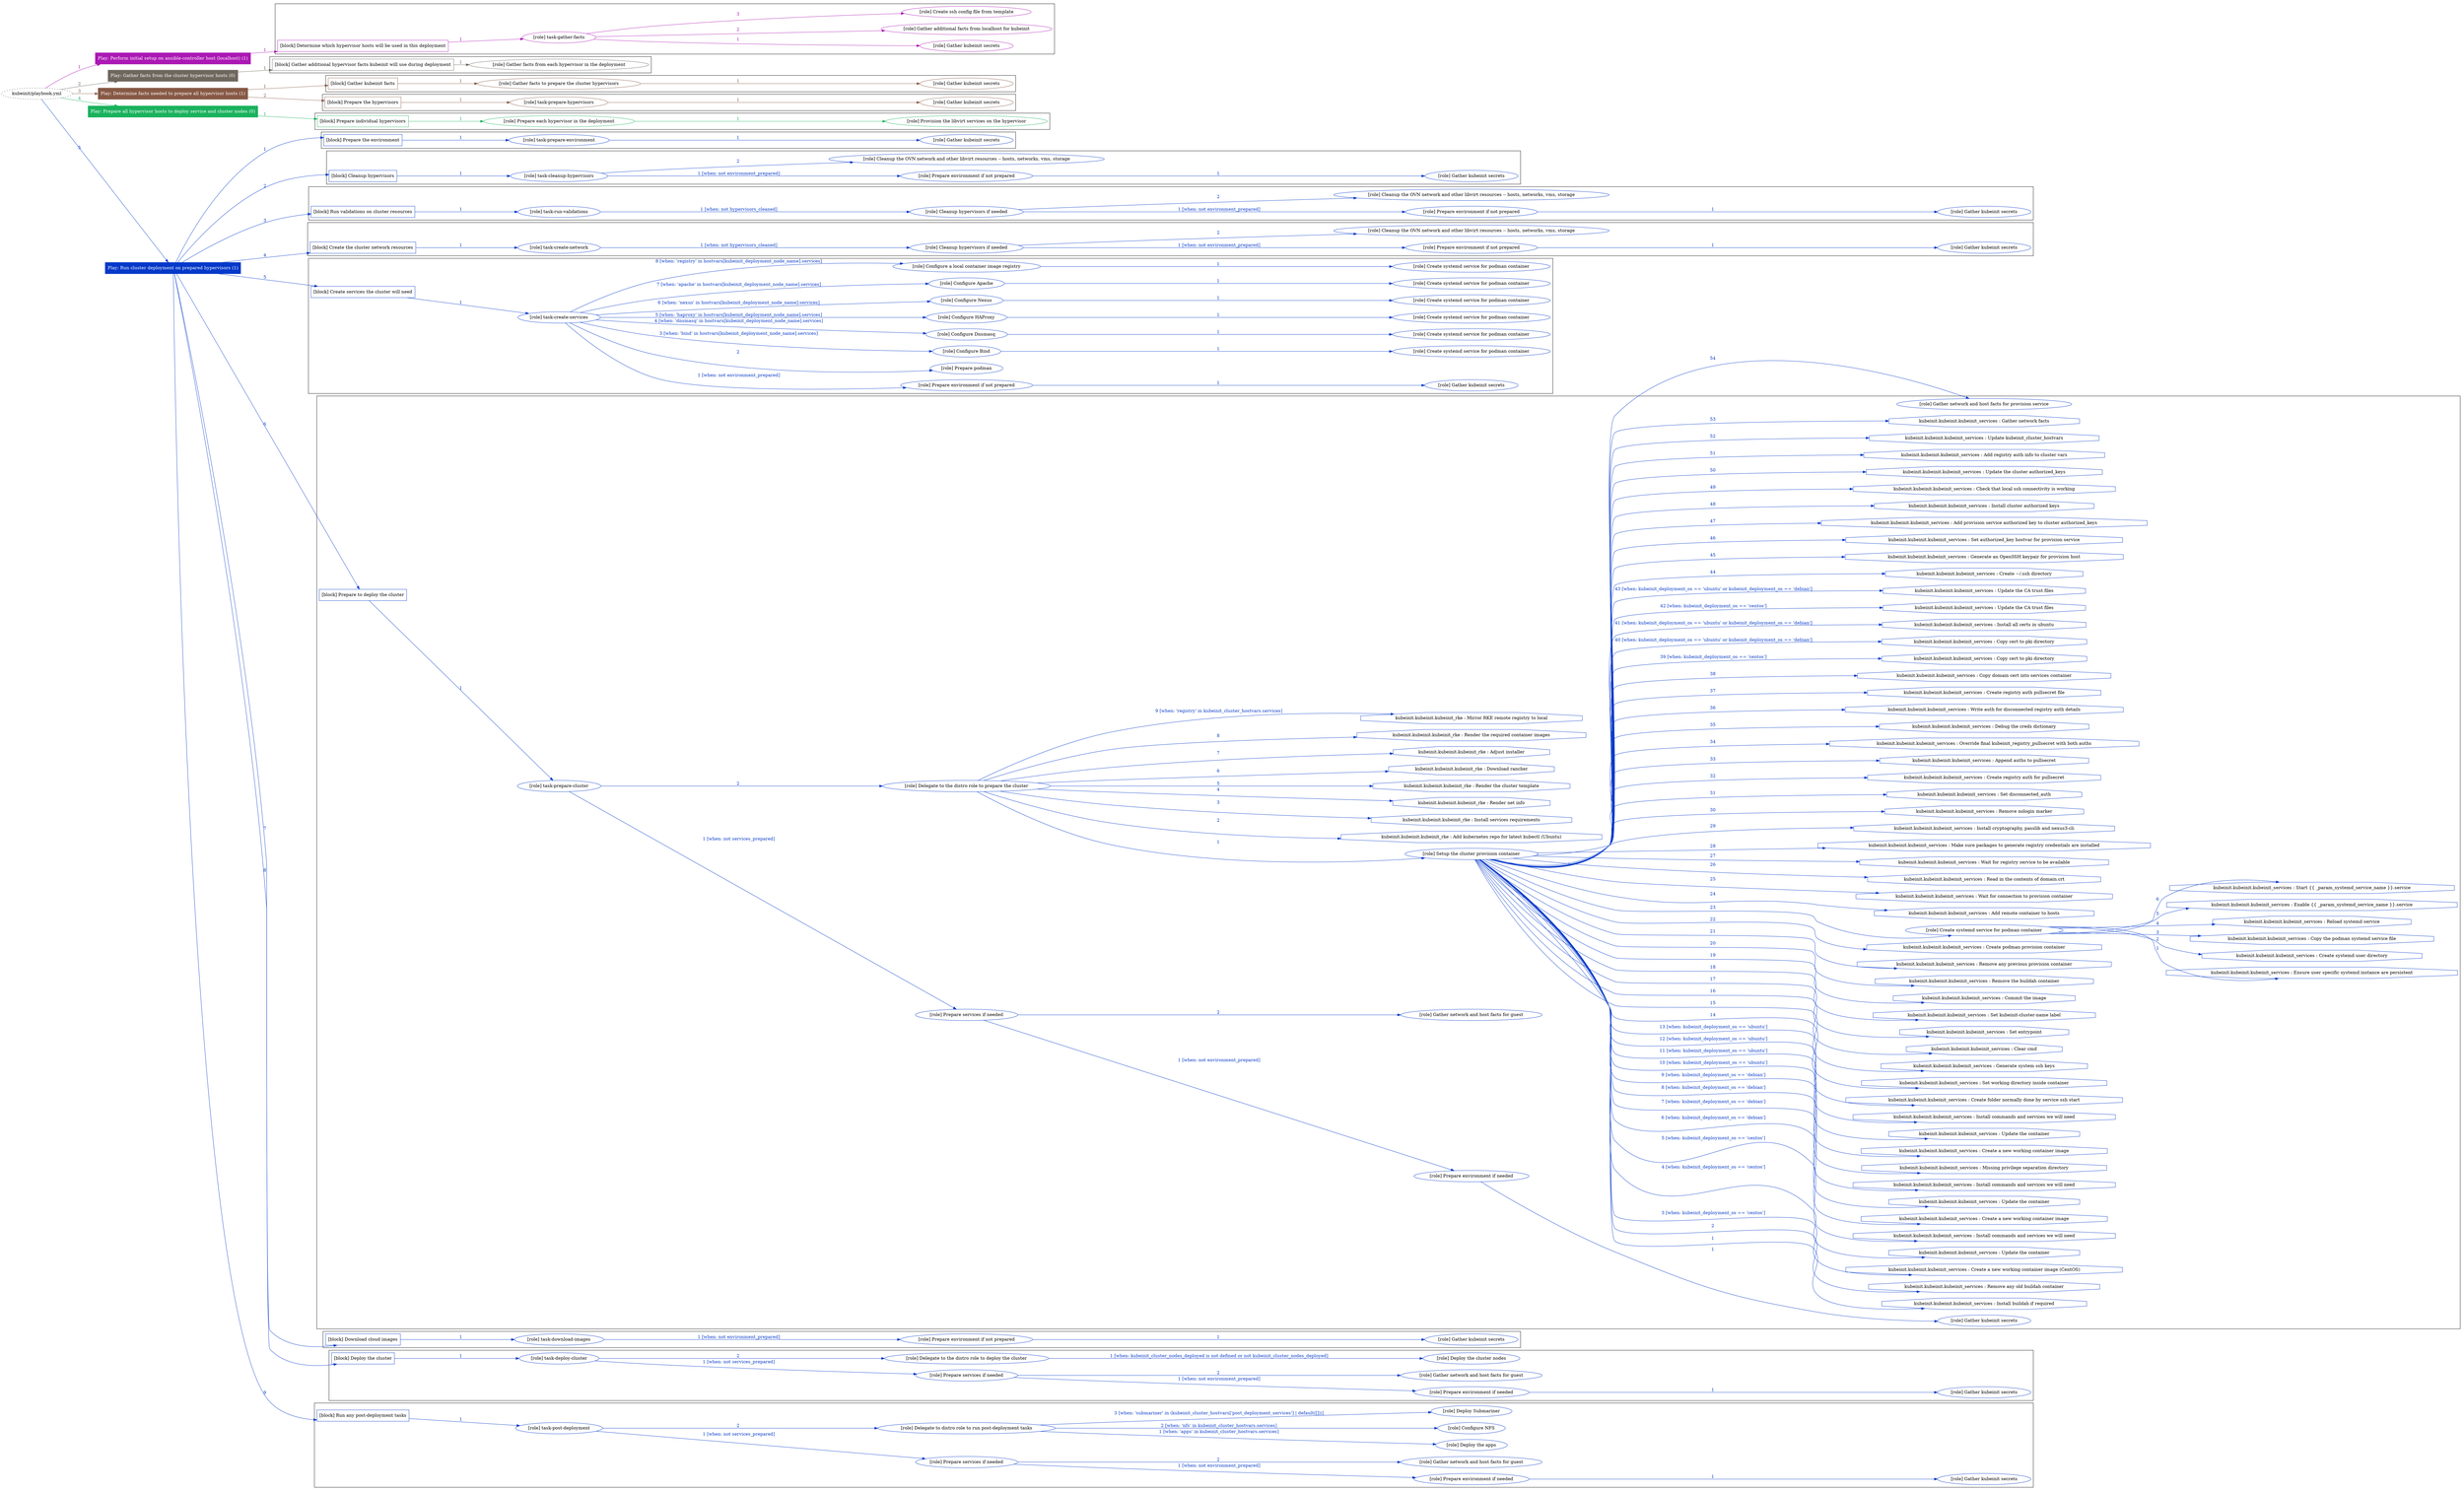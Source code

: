 digraph {
	graph [concentrate=true ordering=in rankdir=LR ratio=fill]
	edge [esep=5 sep=10]
	"kubeinit/playbook.yml" [URL="/home/runner/work/kubeinit/kubeinit/kubeinit/playbook.yml" id=playbook_17c2d629 style=dotted]
	"kubeinit/playbook.yml" -> play_da58f456 [label="1 " color="#ab18b4" fontcolor="#ab18b4" id=edge_55f403f8 labeltooltip="1 " tooltip="1 "]
	subgraph "Play: Perform initial setup on ansible-controller host (localhost) (1)" {
		play_da58f456 [label="Play: Perform initial setup on ansible-controller host (localhost) (1)" URL="/home/runner/work/kubeinit/kubeinit/kubeinit/playbook.yml" color="#ab18b4" fontcolor="#ffffff" id=play_da58f456 shape=box style=filled tooltip=localhost]
		play_da58f456 -> block_e9554c67 [label=1 color="#ab18b4" fontcolor="#ab18b4" id=edge_1bd55279 labeltooltip=1 tooltip=1]
		subgraph cluster_block_e9554c67 {
			block_e9554c67 [label="[block] Determine which hypervisor hosts will be used in this deployment" URL="/home/runner/work/kubeinit/kubeinit/kubeinit/playbook.yml" color="#ab18b4" id=block_e9554c67 labeltooltip="Determine which hypervisor hosts will be used in this deployment" shape=box tooltip="Determine which hypervisor hosts will be used in this deployment"]
			block_e9554c67 -> role_50c98795 [label="1 " color="#ab18b4" fontcolor="#ab18b4" id=edge_4b2908c3 labeltooltip="1 " tooltip="1 "]
			subgraph "task-gather-facts" {
				role_50c98795 [label="[role] task-gather-facts" URL="/home/runner/work/kubeinit/kubeinit/kubeinit/playbook.yml" color="#ab18b4" id=role_50c98795 tooltip="task-gather-facts"]
				role_50c98795 -> role_e9f3aeee [label="1 " color="#ab18b4" fontcolor="#ab18b4" id=edge_f7d775fb labeltooltip="1 " tooltip="1 "]
				subgraph "Gather kubeinit secrets" {
					role_e9f3aeee [label="[role] Gather kubeinit secrets" URL="/home/runner/.ansible/collections/ansible_collections/kubeinit/kubeinit/roles/kubeinit_prepare/tasks/build_hypervisors_group.yml" color="#ab18b4" id=role_e9f3aeee tooltip="Gather kubeinit secrets"]
				}
				role_50c98795 -> role_6bd66008 [label="2 " color="#ab18b4" fontcolor="#ab18b4" id=edge_07ba0594 labeltooltip="2 " tooltip="2 "]
				subgraph "Gather additional facts from localhost for kubeinit" {
					role_6bd66008 [label="[role] Gather additional facts from localhost for kubeinit" URL="/home/runner/.ansible/collections/ansible_collections/kubeinit/kubeinit/roles/kubeinit_prepare/tasks/build_hypervisors_group.yml" color="#ab18b4" id=role_6bd66008 tooltip="Gather additional facts from localhost for kubeinit"]
				}
				role_50c98795 -> role_161b73a3 [label="3 " color="#ab18b4" fontcolor="#ab18b4" id=edge_0175fd03 labeltooltip="3 " tooltip="3 "]
				subgraph "Create ssh config file from template" {
					role_161b73a3 [label="[role] Create ssh config file from template" URL="/home/runner/.ansible/collections/ansible_collections/kubeinit/kubeinit/roles/kubeinit_prepare/tasks/build_hypervisors_group.yml" color="#ab18b4" id=role_161b73a3 tooltip="Create ssh config file from template"]
				}
			}
		}
	}
	"kubeinit/playbook.yml" -> play_c6cd65cd [label="2 " color="#6e675e" fontcolor="#6e675e" id=edge_782d0d6e labeltooltip="2 " tooltip="2 "]
	subgraph "Play: Gather facts from the cluster hypervisor hosts (0)" {
		play_c6cd65cd [label="Play: Gather facts from the cluster hypervisor hosts (0)" URL="/home/runner/work/kubeinit/kubeinit/kubeinit/playbook.yml" color="#6e675e" fontcolor="#ffffff" id=play_c6cd65cd shape=box style=filled tooltip="Play: Gather facts from the cluster hypervisor hosts (0)"]
		play_c6cd65cd -> block_127da73c [label=1 color="#6e675e" fontcolor="#6e675e" id=edge_dfb36da3 labeltooltip=1 tooltip=1]
		subgraph cluster_block_127da73c {
			block_127da73c [label="[block] Gather additional hypervisor facts kubeinit will use during deployment" URL="/home/runner/work/kubeinit/kubeinit/kubeinit/playbook.yml" color="#6e675e" id=block_127da73c labeltooltip="Gather additional hypervisor facts kubeinit will use during deployment" shape=box tooltip="Gather additional hypervisor facts kubeinit will use during deployment"]
			block_127da73c -> role_05edd066 [label="1 " color="#6e675e" fontcolor="#6e675e" id=edge_7f844e10 labeltooltip="1 " tooltip="1 "]
			subgraph "Gather facts from each hypervisor in the deployment" {
				role_05edd066 [label="[role] Gather facts from each hypervisor in the deployment" URL="/home/runner/work/kubeinit/kubeinit/kubeinit/playbook.yml" color="#6e675e" id=role_05edd066 tooltip="Gather facts from each hypervisor in the deployment"]
			}
		}
	}
	"kubeinit/playbook.yml" -> play_b08953a1 [label="3 " color="#875945" fontcolor="#875945" id=edge_9184f94c labeltooltip="3 " tooltip="3 "]
	subgraph "Play: Determine facts needed to prepare all hypervisor hosts (1)" {
		play_b08953a1 [label="Play: Determine facts needed to prepare all hypervisor hosts (1)" URL="/home/runner/work/kubeinit/kubeinit/kubeinit/playbook.yml" color="#875945" fontcolor="#ffffff" id=play_b08953a1 shape=box style=filled tooltip=localhost]
		play_b08953a1 -> block_8ef4a863 [label=1 color="#875945" fontcolor="#875945" id=edge_f91c66fd labeltooltip=1 tooltip=1]
		subgraph cluster_block_8ef4a863 {
			block_8ef4a863 [label="[block] Gather kubeinit facts" URL="/home/runner/work/kubeinit/kubeinit/kubeinit/playbook.yml" color="#875945" id=block_8ef4a863 labeltooltip="Gather kubeinit facts" shape=box tooltip="Gather kubeinit facts"]
			block_8ef4a863 -> role_ea640341 [label="1 " color="#875945" fontcolor="#875945" id=edge_a809f406 labeltooltip="1 " tooltip="1 "]
			subgraph "Gather facts to prepare the cluster hypervisors" {
				role_ea640341 [label="[role] Gather facts to prepare the cluster hypervisors" URL="/home/runner/work/kubeinit/kubeinit/kubeinit/playbook.yml" color="#875945" id=role_ea640341 tooltip="Gather facts to prepare the cluster hypervisors"]
				role_ea640341 -> role_93beedcd [label="1 " color="#875945" fontcolor="#875945" id=edge_79dbc6be labeltooltip="1 " tooltip="1 "]
				subgraph "Gather kubeinit secrets" {
					role_93beedcd [label="[role] Gather kubeinit secrets" URL="/home/runner/.ansible/collections/ansible_collections/kubeinit/kubeinit/roles/kubeinit_prepare/tasks/gather_kubeinit_facts.yml" color="#875945" id=role_93beedcd tooltip="Gather kubeinit secrets"]
				}
			}
		}
		play_b08953a1 -> block_7af8d5aa [label=2 color="#875945" fontcolor="#875945" id=edge_6b0a4c79 labeltooltip=2 tooltip=2]
		subgraph cluster_block_7af8d5aa {
			block_7af8d5aa [label="[block] Prepare the hypervisors" URL="/home/runner/work/kubeinit/kubeinit/kubeinit/playbook.yml" color="#875945" id=block_7af8d5aa labeltooltip="Prepare the hypervisors" shape=box tooltip="Prepare the hypervisors"]
			block_7af8d5aa -> role_93be60ae [label="1 " color="#875945" fontcolor="#875945" id=edge_e1f7d969 labeltooltip="1 " tooltip="1 "]
			subgraph "task-prepare-hypervisors" {
				role_93be60ae [label="[role] task-prepare-hypervisors" URL="/home/runner/work/kubeinit/kubeinit/kubeinit/playbook.yml" color="#875945" id=role_93be60ae tooltip="task-prepare-hypervisors"]
				role_93be60ae -> role_20652d07 [label="1 " color="#875945" fontcolor="#875945" id=edge_7a508e9f labeltooltip="1 " tooltip="1 "]
				subgraph "Gather kubeinit secrets" {
					role_20652d07 [label="[role] Gather kubeinit secrets" URL="/home/runner/.ansible/collections/ansible_collections/kubeinit/kubeinit/roles/kubeinit_prepare/tasks/gather_kubeinit_facts.yml" color="#875945" id=role_20652d07 tooltip="Gather kubeinit secrets"]
				}
			}
		}
	}
	"kubeinit/playbook.yml" -> play_c56e6709 [label="4 " color="#1ab25d" fontcolor="#1ab25d" id=edge_f1a20bf4 labeltooltip="4 " tooltip="4 "]
	subgraph "Play: Prepare all hypervisor hosts to deploy service and cluster nodes (0)" {
		play_c56e6709 [label="Play: Prepare all hypervisor hosts to deploy service and cluster nodes (0)" URL="/home/runner/work/kubeinit/kubeinit/kubeinit/playbook.yml" color="#1ab25d" fontcolor="#ffffff" id=play_c56e6709 shape=box style=filled tooltip="Play: Prepare all hypervisor hosts to deploy service and cluster nodes (0)"]
		play_c56e6709 -> block_c267ca13 [label=1 color="#1ab25d" fontcolor="#1ab25d" id=edge_41d8c55f labeltooltip=1 tooltip=1]
		subgraph cluster_block_c267ca13 {
			block_c267ca13 [label="[block] Prepare individual hypervisors" URL="/home/runner/work/kubeinit/kubeinit/kubeinit/playbook.yml" color="#1ab25d" id=block_c267ca13 labeltooltip="Prepare individual hypervisors" shape=box tooltip="Prepare individual hypervisors"]
			block_c267ca13 -> role_d88a87b8 [label="1 " color="#1ab25d" fontcolor="#1ab25d" id=edge_1f0202f6 labeltooltip="1 " tooltip="1 "]
			subgraph "Prepare each hypervisor in the deployment" {
				role_d88a87b8 [label="[role] Prepare each hypervisor in the deployment" URL="/home/runner/work/kubeinit/kubeinit/kubeinit/playbook.yml" color="#1ab25d" id=role_d88a87b8 tooltip="Prepare each hypervisor in the deployment"]
				role_d88a87b8 -> role_8a0a65e8 [label="1 " color="#1ab25d" fontcolor="#1ab25d" id=edge_7d33a1b8 labeltooltip="1 " tooltip="1 "]
				subgraph "Provision the libvirt services on the hypervisor" {
					role_8a0a65e8 [label="[role] Provision the libvirt services on the hypervisor" URL="/home/runner/.ansible/collections/ansible_collections/kubeinit/kubeinit/roles/kubeinit_prepare/tasks/prepare_hypervisor.yml" color="#1ab25d" id=role_8a0a65e8 tooltip="Provision the libvirt services on the hypervisor"]
				}
			}
		}
	}
	"kubeinit/playbook.yml" -> play_26f3e0bf [label="5 " color="#0338c9" fontcolor="#0338c9" id=edge_bc5070ff labeltooltip="5 " tooltip="5 "]
	subgraph "Play: Run cluster deployment on prepared hypervisors (1)" {
		play_26f3e0bf [label="Play: Run cluster deployment on prepared hypervisors (1)" URL="/home/runner/work/kubeinit/kubeinit/kubeinit/playbook.yml" color="#0338c9" fontcolor="#ffffff" id=play_26f3e0bf shape=box style=filled tooltip=localhost]
		play_26f3e0bf -> block_fc0a77d1 [label=1 color="#0338c9" fontcolor="#0338c9" id=edge_d8748221 labeltooltip=1 tooltip=1]
		subgraph cluster_block_fc0a77d1 {
			block_fc0a77d1 [label="[block] Prepare the environment" URL="/home/runner/work/kubeinit/kubeinit/kubeinit/playbook.yml" color="#0338c9" id=block_fc0a77d1 labeltooltip="Prepare the environment" shape=box tooltip="Prepare the environment"]
			block_fc0a77d1 -> role_cc438545 [label="1 " color="#0338c9" fontcolor="#0338c9" id=edge_af2eae9d labeltooltip="1 " tooltip="1 "]
			subgraph "task-prepare-environment" {
				role_cc438545 [label="[role] task-prepare-environment" URL="/home/runner/work/kubeinit/kubeinit/kubeinit/playbook.yml" color="#0338c9" id=role_cc438545 tooltip="task-prepare-environment"]
				role_cc438545 -> role_995e9fa1 [label="1 " color="#0338c9" fontcolor="#0338c9" id=edge_0d66fe96 labeltooltip="1 " tooltip="1 "]
				subgraph "Gather kubeinit secrets" {
					role_995e9fa1 [label="[role] Gather kubeinit secrets" URL="/home/runner/.ansible/collections/ansible_collections/kubeinit/kubeinit/roles/kubeinit_prepare/tasks/gather_kubeinit_facts.yml" color="#0338c9" id=role_995e9fa1 tooltip="Gather kubeinit secrets"]
				}
			}
		}
		play_26f3e0bf -> block_f65c33bb [label=2 color="#0338c9" fontcolor="#0338c9" id=edge_e12d390b labeltooltip=2 tooltip=2]
		subgraph cluster_block_f65c33bb {
			block_f65c33bb [label="[block] Cleanup hypervisors" URL="/home/runner/work/kubeinit/kubeinit/kubeinit/playbook.yml" color="#0338c9" id=block_f65c33bb labeltooltip="Cleanup hypervisors" shape=box tooltip="Cleanup hypervisors"]
			block_f65c33bb -> role_67f7832a [label="1 " color="#0338c9" fontcolor="#0338c9" id=edge_eea87d73 labeltooltip="1 " tooltip="1 "]
			subgraph "task-cleanup-hypervisors" {
				role_67f7832a [label="[role] task-cleanup-hypervisors" URL="/home/runner/work/kubeinit/kubeinit/kubeinit/playbook.yml" color="#0338c9" id=role_67f7832a tooltip="task-cleanup-hypervisors"]
				role_67f7832a -> role_4bd2d401 [label="1 [when: not environment_prepared]" color="#0338c9" fontcolor="#0338c9" id=edge_cfbdd1cb labeltooltip="1 [when: not environment_prepared]" tooltip="1 [when: not environment_prepared]"]
				subgraph "Prepare environment if not prepared" {
					role_4bd2d401 [label="[role] Prepare environment if not prepared" URL="/home/runner/.ansible/collections/ansible_collections/kubeinit/kubeinit/roles/kubeinit_prepare/tasks/cleanup_hypervisors.yml" color="#0338c9" id=role_4bd2d401 tooltip="Prepare environment if not prepared"]
					role_4bd2d401 -> role_8513e615 [label="1 " color="#0338c9" fontcolor="#0338c9" id=edge_1d8b7608 labeltooltip="1 " tooltip="1 "]
					subgraph "Gather kubeinit secrets" {
						role_8513e615 [label="[role] Gather kubeinit secrets" URL="/home/runner/.ansible/collections/ansible_collections/kubeinit/kubeinit/roles/kubeinit_prepare/tasks/gather_kubeinit_facts.yml" color="#0338c9" id=role_8513e615 tooltip="Gather kubeinit secrets"]
					}
				}
				role_67f7832a -> role_0b5a10eb [label="2 " color="#0338c9" fontcolor="#0338c9" id=edge_836b5b38 labeltooltip="2 " tooltip="2 "]
				subgraph "Cleanup the OVN network and other libvirt resources -- hosts, networks, vms, storage" {
					role_0b5a10eb [label="[role] Cleanup the OVN network and other libvirt resources -- hosts, networks, vms, storage" URL="/home/runner/.ansible/collections/ansible_collections/kubeinit/kubeinit/roles/kubeinit_prepare/tasks/cleanup_hypervisors.yml" color="#0338c9" id=role_0b5a10eb tooltip="Cleanup the OVN network and other libvirt resources -- hosts, networks, vms, storage"]
				}
			}
		}
		play_26f3e0bf -> block_1cedd2ec [label=3 color="#0338c9" fontcolor="#0338c9" id=edge_e82de1ed labeltooltip=3 tooltip=3]
		subgraph cluster_block_1cedd2ec {
			block_1cedd2ec [label="[block] Run validations on cluster resources" URL="/home/runner/work/kubeinit/kubeinit/kubeinit/playbook.yml" color="#0338c9" id=block_1cedd2ec labeltooltip="Run validations on cluster resources" shape=box tooltip="Run validations on cluster resources"]
			block_1cedd2ec -> role_c4522e13 [label="1 " color="#0338c9" fontcolor="#0338c9" id=edge_e7bbde33 labeltooltip="1 " tooltip="1 "]
			subgraph "task-run-validations" {
				role_c4522e13 [label="[role] task-run-validations" URL="/home/runner/work/kubeinit/kubeinit/kubeinit/playbook.yml" color="#0338c9" id=role_c4522e13 tooltip="task-run-validations"]
				role_c4522e13 -> role_5453c9cc [label="1 [when: not hypervisors_cleaned]" color="#0338c9" fontcolor="#0338c9" id=edge_a90f6bba labeltooltip="1 [when: not hypervisors_cleaned]" tooltip="1 [when: not hypervisors_cleaned]"]
				subgraph "Cleanup hypervisors if needed" {
					role_5453c9cc [label="[role] Cleanup hypervisors if needed" URL="/home/runner/.ansible/collections/ansible_collections/kubeinit/kubeinit/roles/kubeinit_validations/tasks/main.yml" color="#0338c9" id=role_5453c9cc tooltip="Cleanup hypervisors if needed"]
					role_5453c9cc -> role_d9654a87 [label="1 [when: not environment_prepared]" color="#0338c9" fontcolor="#0338c9" id=edge_f4b97900 labeltooltip="1 [when: not environment_prepared]" tooltip="1 [when: not environment_prepared]"]
					subgraph "Prepare environment if not prepared" {
						role_d9654a87 [label="[role] Prepare environment if not prepared" URL="/home/runner/.ansible/collections/ansible_collections/kubeinit/kubeinit/roles/kubeinit_prepare/tasks/cleanup_hypervisors.yml" color="#0338c9" id=role_d9654a87 tooltip="Prepare environment if not prepared"]
						role_d9654a87 -> role_885de415 [label="1 " color="#0338c9" fontcolor="#0338c9" id=edge_d044e3c7 labeltooltip="1 " tooltip="1 "]
						subgraph "Gather kubeinit secrets" {
							role_885de415 [label="[role] Gather kubeinit secrets" URL="/home/runner/.ansible/collections/ansible_collections/kubeinit/kubeinit/roles/kubeinit_prepare/tasks/gather_kubeinit_facts.yml" color="#0338c9" id=role_885de415 tooltip="Gather kubeinit secrets"]
						}
					}
					role_5453c9cc -> role_8fc2d732 [label="2 " color="#0338c9" fontcolor="#0338c9" id=edge_bc102731 labeltooltip="2 " tooltip="2 "]
					subgraph "Cleanup the OVN network and other libvirt resources -- hosts, networks, vms, storage" {
						role_8fc2d732 [label="[role] Cleanup the OVN network and other libvirt resources -- hosts, networks, vms, storage" URL="/home/runner/.ansible/collections/ansible_collections/kubeinit/kubeinit/roles/kubeinit_prepare/tasks/cleanup_hypervisors.yml" color="#0338c9" id=role_8fc2d732 tooltip="Cleanup the OVN network and other libvirt resources -- hosts, networks, vms, storage"]
					}
				}
			}
		}
		play_26f3e0bf -> block_dc8970a6 [label=4 color="#0338c9" fontcolor="#0338c9" id=edge_939bb98a labeltooltip=4 tooltip=4]
		subgraph cluster_block_dc8970a6 {
			block_dc8970a6 [label="[block] Create the cluster network resources" URL="/home/runner/work/kubeinit/kubeinit/kubeinit/playbook.yml" color="#0338c9" id=block_dc8970a6 labeltooltip="Create the cluster network resources" shape=box tooltip="Create the cluster network resources"]
			block_dc8970a6 -> role_f1516566 [label="1 " color="#0338c9" fontcolor="#0338c9" id=edge_4b821b44 labeltooltip="1 " tooltip="1 "]
			subgraph "task-create-network" {
				role_f1516566 [label="[role] task-create-network" URL="/home/runner/work/kubeinit/kubeinit/kubeinit/playbook.yml" color="#0338c9" id=role_f1516566 tooltip="task-create-network"]
				role_f1516566 -> role_b2f3addf [label="1 [when: not hypervisors_cleaned]" color="#0338c9" fontcolor="#0338c9" id=edge_a1a3698e labeltooltip="1 [when: not hypervisors_cleaned]" tooltip="1 [when: not hypervisors_cleaned]"]
				subgraph "Cleanup hypervisors if needed" {
					role_b2f3addf [label="[role] Cleanup hypervisors if needed" URL="/home/runner/.ansible/collections/ansible_collections/kubeinit/kubeinit/roles/kubeinit_libvirt/tasks/create_network.yml" color="#0338c9" id=role_b2f3addf tooltip="Cleanup hypervisors if needed"]
					role_b2f3addf -> role_e2bf98b7 [label="1 [when: not environment_prepared]" color="#0338c9" fontcolor="#0338c9" id=edge_5e81b937 labeltooltip="1 [when: not environment_prepared]" tooltip="1 [when: not environment_prepared]"]
					subgraph "Prepare environment if not prepared" {
						role_e2bf98b7 [label="[role] Prepare environment if not prepared" URL="/home/runner/.ansible/collections/ansible_collections/kubeinit/kubeinit/roles/kubeinit_prepare/tasks/cleanup_hypervisors.yml" color="#0338c9" id=role_e2bf98b7 tooltip="Prepare environment if not prepared"]
						role_e2bf98b7 -> role_5df80cd8 [label="1 " color="#0338c9" fontcolor="#0338c9" id=edge_bf936ee6 labeltooltip="1 " tooltip="1 "]
						subgraph "Gather kubeinit secrets" {
							role_5df80cd8 [label="[role] Gather kubeinit secrets" URL="/home/runner/.ansible/collections/ansible_collections/kubeinit/kubeinit/roles/kubeinit_prepare/tasks/gather_kubeinit_facts.yml" color="#0338c9" id=role_5df80cd8 tooltip="Gather kubeinit secrets"]
						}
					}
					role_b2f3addf -> role_6c415354 [label="2 " color="#0338c9" fontcolor="#0338c9" id=edge_99b3930b labeltooltip="2 " tooltip="2 "]
					subgraph "Cleanup the OVN network and other libvirt resources -- hosts, networks, vms, storage" {
						role_6c415354 [label="[role] Cleanup the OVN network and other libvirt resources -- hosts, networks, vms, storage" URL="/home/runner/.ansible/collections/ansible_collections/kubeinit/kubeinit/roles/kubeinit_prepare/tasks/cleanup_hypervisors.yml" color="#0338c9" id=role_6c415354 tooltip="Cleanup the OVN network and other libvirt resources -- hosts, networks, vms, storage"]
					}
				}
			}
		}
		play_26f3e0bf -> block_5bebf3f4 [label=5 color="#0338c9" fontcolor="#0338c9" id=edge_d959e4ee labeltooltip=5 tooltip=5]
		subgraph cluster_block_5bebf3f4 {
			block_5bebf3f4 [label="[block] Create services the cluster will need" URL="/home/runner/work/kubeinit/kubeinit/kubeinit/playbook.yml" color="#0338c9" id=block_5bebf3f4 labeltooltip="Create services the cluster will need" shape=box tooltip="Create services the cluster will need"]
			block_5bebf3f4 -> role_3e282bb1 [label="1 " color="#0338c9" fontcolor="#0338c9" id=edge_72f45218 labeltooltip="1 " tooltip="1 "]
			subgraph "task-create-services" {
				role_3e282bb1 [label="[role] task-create-services" URL="/home/runner/work/kubeinit/kubeinit/kubeinit/playbook.yml" color="#0338c9" id=role_3e282bb1 tooltip="task-create-services"]
				role_3e282bb1 -> role_0a510103 [label="1 [when: not environment_prepared]" color="#0338c9" fontcolor="#0338c9" id=edge_b6178693 labeltooltip="1 [when: not environment_prepared]" tooltip="1 [when: not environment_prepared]"]
				subgraph "Prepare environment if not prepared" {
					role_0a510103 [label="[role] Prepare environment if not prepared" URL="/home/runner/.ansible/collections/ansible_collections/kubeinit/kubeinit/roles/kubeinit_services/tasks/main.yml" color="#0338c9" id=role_0a510103 tooltip="Prepare environment if not prepared"]
					role_0a510103 -> role_6f058f05 [label="1 " color="#0338c9" fontcolor="#0338c9" id=edge_368f5a5e labeltooltip="1 " tooltip="1 "]
					subgraph "Gather kubeinit secrets" {
						role_6f058f05 [label="[role] Gather kubeinit secrets" URL="/home/runner/.ansible/collections/ansible_collections/kubeinit/kubeinit/roles/kubeinit_prepare/tasks/gather_kubeinit_facts.yml" color="#0338c9" id=role_6f058f05 tooltip="Gather kubeinit secrets"]
					}
				}
				role_3e282bb1 -> role_0b4e00ea [label="2 " color="#0338c9" fontcolor="#0338c9" id=edge_f26b6d45 labeltooltip="2 " tooltip="2 "]
				subgraph "Prepare podman" {
					role_0b4e00ea [label="[role] Prepare podman" URL="/home/runner/.ansible/collections/ansible_collections/kubeinit/kubeinit/roles/kubeinit_services/tasks/00_create_service_pod.yml" color="#0338c9" id=role_0b4e00ea tooltip="Prepare podman"]
				}
				role_3e282bb1 -> role_4e83050d [label="3 [when: 'bind' in hostvars[kubeinit_deployment_node_name].services]" color="#0338c9" fontcolor="#0338c9" id=edge_384095f7 labeltooltip="3 [when: 'bind' in hostvars[kubeinit_deployment_node_name].services]" tooltip="3 [when: 'bind' in hostvars[kubeinit_deployment_node_name].services]"]
				subgraph "Configure Bind" {
					role_4e83050d [label="[role] Configure Bind" URL="/home/runner/.ansible/collections/ansible_collections/kubeinit/kubeinit/roles/kubeinit_services/tasks/start_services_containers.yml" color="#0338c9" id=role_4e83050d tooltip="Configure Bind"]
					role_4e83050d -> role_6179755a [label="1 " color="#0338c9" fontcolor="#0338c9" id=edge_ab42154c labeltooltip="1 " tooltip="1 "]
					subgraph "Create systemd service for podman container" {
						role_6179755a [label="[role] Create systemd service for podman container" URL="/home/runner/.ansible/collections/ansible_collections/kubeinit/kubeinit/roles/kubeinit_bind/tasks/main.yml" color="#0338c9" id=role_6179755a tooltip="Create systemd service for podman container"]
					}
				}
				role_3e282bb1 -> role_51ce1215 [label="4 [when: 'dnsmasq' in hostvars[kubeinit_deployment_node_name].services]" color="#0338c9" fontcolor="#0338c9" id=edge_2b2c5954 labeltooltip="4 [when: 'dnsmasq' in hostvars[kubeinit_deployment_node_name].services]" tooltip="4 [when: 'dnsmasq' in hostvars[kubeinit_deployment_node_name].services]"]
				subgraph "Configure Dnsmasq" {
					role_51ce1215 [label="[role] Configure Dnsmasq" URL="/home/runner/.ansible/collections/ansible_collections/kubeinit/kubeinit/roles/kubeinit_services/tasks/start_services_containers.yml" color="#0338c9" id=role_51ce1215 tooltip="Configure Dnsmasq"]
					role_51ce1215 -> role_b6be0c12 [label="1 " color="#0338c9" fontcolor="#0338c9" id=edge_737097d9 labeltooltip="1 " tooltip="1 "]
					subgraph "Create systemd service for podman container" {
						role_b6be0c12 [label="[role] Create systemd service for podman container" URL="/home/runner/.ansible/collections/ansible_collections/kubeinit/kubeinit/roles/kubeinit_dnsmasq/tasks/main.yml" color="#0338c9" id=role_b6be0c12 tooltip="Create systemd service for podman container"]
					}
				}
				role_3e282bb1 -> role_96b0e7a8 [label="5 [when: 'haproxy' in hostvars[kubeinit_deployment_node_name].services]" color="#0338c9" fontcolor="#0338c9" id=edge_bb386201 labeltooltip="5 [when: 'haproxy' in hostvars[kubeinit_deployment_node_name].services]" tooltip="5 [when: 'haproxy' in hostvars[kubeinit_deployment_node_name].services]"]
				subgraph "Configure HAProxy" {
					role_96b0e7a8 [label="[role] Configure HAProxy" URL="/home/runner/.ansible/collections/ansible_collections/kubeinit/kubeinit/roles/kubeinit_services/tasks/start_services_containers.yml" color="#0338c9" id=role_96b0e7a8 tooltip="Configure HAProxy"]
					role_96b0e7a8 -> role_8dfe01bf [label="1 " color="#0338c9" fontcolor="#0338c9" id=edge_bbfd5139 labeltooltip="1 " tooltip="1 "]
					subgraph "Create systemd service for podman container" {
						role_8dfe01bf [label="[role] Create systemd service for podman container" URL="/home/runner/.ansible/collections/ansible_collections/kubeinit/kubeinit/roles/kubeinit_haproxy/tasks/main.yml" color="#0338c9" id=role_8dfe01bf tooltip="Create systemd service for podman container"]
					}
				}
				role_3e282bb1 -> role_b30e4d48 [label="6 [when: 'nexus' in hostvars[kubeinit_deployment_node_name].services]" color="#0338c9" fontcolor="#0338c9" id=edge_e49df9ae labeltooltip="6 [when: 'nexus' in hostvars[kubeinit_deployment_node_name].services]" tooltip="6 [when: 'nexus' in hostvars[kubeinit_deployment_node_name].services]"]
				subgraph "Configure Nexus" {
					role_b30e4d48 [label="[role] Configure Nexus" URL="/home/runner/.ansible/collections/ansible_collections/kubeinit/kubeinit/roles/kubeinit_services/tasks/start_services_containers.yml" color="#0338c9" id=role_b30e4d48 tooltip="Configure Nexus"]
					role_b30e4d48 -> role_01c79ead [label="1 " color="#0338c9" fontcolor="#0338c9" id=edge_87dcef34 labeltooltip="1 " tooltip="1 "]
					subgraph "Create systemd service for podman container" {
						role_01c79ead [label="[role] Create systemd service for podman container" URL="/home/runner/.ansible/collections/ansible_collections/kubeinit/kubeinit/roles/kubeinit_nexus/tasks/main.yml" color="#0338c9" id=role_01c79ead tooltip="Create systemd service for podman container"]
					}
				}
				role_3e282bb1 -> role_fc8fff05 [label="7 [when: 'apache' in hostvars[kubeinit_deployment_node_name].services]" color="#0338c9" fontcolor="#0338c9" id=edge_daae6b44 labeltooltip="7 [when: 'apache' in hostvars[kubeinit_deployment_node_name].services]" tooltip="7 [when: 'apache' in hostvars[kubeinit_deployment_node_name].services]"]
				subgraph "Configure Apache" {
					role_fc8fff05 [label="[role] Configure Apache" URL="/home/runner/.ansible/collections/ansible_collections/kubeinit/kubeinit/roles/kubeinit_services/tasks/start_services_containers.yml" color="#0338c9" id=role_fc8fff05 tooltip="Configure Apache"]
					role_fc8fff05 -> role_fa8b3a0c [label="1 " color="#0338c9" fontcolor="#0338c9" id=edge_3ef46aee labeltooltip="1 " tooltip="1 "]
					subgraph "Create systemd service for podman container" {
						role_fa8b3a0c [label="[role] Create systemd service for podman container" URL="/home/runner/.ansible/collections/ansible_collections/kubeinit/kubeinit/roles/kubeinit_apache/tasks/main.yml" color="#0338c9" id=role_fa8b3a0c tooltip="Create systemd service for podman container"]
					}
				}
				role_3e282bb1 -> role_a5888a2a [label="8 [when: 'registry' in hostvars[kubeinit_deployment_node_name].services]" color="#0338c9" fontcolor="#0338c9" id=edge_eb6f3b49 labeltooltip="8 [when: 'registry' in hostvars[kubeinit_deployment_node_name].services]" tooltip="8 [when: 'registry' in hostvars[kubeinit_deployment_node_name].services]"]
				subgraph "Configure a local container image registry" {
					role_a5888a2a [label="[role] Configure a local container image registry" URL="/home/runner/.ansible/collections/ansible_collections/kubeinit/kubeinit/roles/kubeinit_services/tasks/start_services_containers.yml" color="#0338c9" id=role_a5888a2a tooltip="Configure a local container image registry"]
					role_a5888a2a -> role_86df3979 [label="1 " color="#0338c9" fontcolor="#0338c9" id=edge_4b700435 labeltooltip="1 " tooltip="1 "]
					subgraph "Create systemd service for podman container" {
						role_86df3979 [label="[role] Create systemd service for podman container" URL="/home/runner/.ansible/collections/ansible_collections/kubeinit/kubeinit/roles/kubeinit_registry/tasks/main.yml" color="#0338c9" id=role_86df3979 tooltip="Create systemd service for podman container"]
					}
				}
			}
		}
		play_26f3e0bf -> block_c79a4542 [label=6 color="#0338c9" fontcolor="#0338c9" id=edge_fb40f470 labeltooltip=6 tooltip=6]
		subgraph cluster_block_c79a4542 {
			block_c79a4542 [label="[block] Prepare to deploy the cluster" URL="/home/runner/work/kubeinit/kubeinit/kubeinit/playbook.yml" color="#0338c9" id=block_c79a4542 labeltooltip="Prepare to deploy the cluster" shape=box tooltip="Prepare to deploy the cluster"]
			block_c79a4542 -> role_f8e459d6 [label="1 " color="#0338c9" fontcolor="#0338c9" id=edge_9a0861a2 labeltooltip="1 " tooltip="1 "]
			subgraph "task-prepare-cluster" {
				role_f8e459d6 [label="[role] task-prepare-cluster" URL="/home/runner/work/kubeinit/kubeinit/kubeinit/playbook.yml" color="#0338c9" id=role_f8e459d6 tooltip="task-prepare-cluster"]
				role_f8e459d6 -> role_48040a52 [label="1 [when: not services_prepared]" color="#0338c9" fontcolor="#0338c9" id=edge_d1dc57ab labeltooltip="1 [when: not services_prepared]" tooltip="1 [when: not services_prepared]"]
				subgraph "Prepare services if needed" {
					role_48040a52 [label="[role] Prepare services if needed" URL="/home/runner/.ansible/collections/ansible_collections/kubeinit/kubeinit/roles/kubeinit_prepare/tasks/prepare_cluster.yml" color="#0338c9" id=role_48040a52 tooltip="Prepare services if needed"]
					role_48040a52 -> role_8f26d3a3 [label="1 [when: not environment_prepared]" color="#0338c9" fontcolor="#0338c9" id=edge_2b270355 labeltooltip="1 [when: not environment_prepared]" tooltip="1 [when: not environment_prepared]"]
					subgraph "Prepare environment if needed" {
						role_8f26d3a3 [label="[role] Prepare environment if needed" URL="/home/runner/.ansible/collections/ansible_collections/kubeinit/kubeinit/roles/kubeinit_services/tasks/prepare_services.yml" color="#0338c9" id=role_8f26d3a3 tooltip="Prepare environment if needed"]
						role_8f26d3a3 -> role_4ca902c6 [label="1 " color="#0338c9" fontcolor="#0338c9" id=edge_442d29a8 labeltooltip="1 " tooltip="1 "]
						subgraph "Gather kubeinit secrets" {
							role_4ca902c6 [label="[role] Gather kubeinit secrets" URL="/home/runner/.ansible/collections/ansible_collections/kubeinit/kubeinit/roles/kubeinit_prepare/tasks/gather_kubeinit_facts.yml" color="#0338c9" id=role_4ca902c6 tooltip="Gather kubeinit secrets"]
						}
					}
					role_48040a52 -> role_bb284002 [label="2 " color="#0338c9" fontcolor="#0338c9" id=edge_e42a12e2 labeltooltip="2 " tooltip="2 "]
					subgraph "Gather network and host facts for guest" {
						role_bb284002 [label="[role] Gather network and host facts for guest" URL="/home/runner/.ansible/collections/ansible_collections/kubeinit/kubeinit/roles/kubeinit_services/tasks/prepare_services.yml" color="#0338c9" id=role_bb284002 tooltip="Gather network and host facts for guest"]
					}
				}
				role_f8e459d6 -> role_8a3de721 [label="2 " color="#0338c9" fontcolor="#0338c9" id=edge_bd22417b labeltooltip="2 " tooltip="2 "]
				subgraph "Delegate to the distro role to prepare the cluster" {
					role_8a3de721 [label="[role] Delegate to the distro role to prepare the cluster" URL="/home/runner/.ansible/collections/ansible_collections/kubeinit/kubeinit/roles/kubeinit_prepare/tasks/prepare_cluster.yml" color="#0338c9" id=role_8a3de721 tooltip="Delegate to the distro role to prepare the cluster"]
					role_8a3de721 -> role_8431aa65 [label="1 " color="#0338c9" fontcolor="#0338c9" id=edge_9d73d095 labeltooltip="1 " tooltip="1 "]
					subgraph "Setup the cluster provision container" {
						role_8431aa65 [label="[role] Setup the cluster provision container" URL="/home/runner/.ansible/collections/ansible_collections/kubeinit/kubeinit/roles/kubeinit_rke/tasks/prepare_cluster.yml" color="#0338c9" id=role_8431aa65 tooltip="Setup the cluster provision container"]
						task_aed51aa1 [label="kubeinit.kubeinit.kubeinit_services : Install buildah if required" URL="/home/runner/.ansible/collections/ansible_collections/kubeinit/kubeinit/roles/kubeinit_services/tasks/create_provision_container.yml" color="#0338c9" id=task_aed51aa1 shape=octagon tooltip="kubeinit.kubeinit.kubeinit_services : Install buildah if required"]
						role_8431aa65 -> task_aed51aa1 [label="1 " color="#0338c9" fontcolor="#0338c9" id=edge_011b18fb labeltooltip="1 " tooltip="1 "]
						task_a3d6bd4b [label="kubeinit.kubeinit.kubeinit_services : Remove any old buildah container" URL="/home/runner/.ansible/collections/ansible_collections/kubeinit/kubeinit/roles/kubeinit_services/tasks/create_provision_container.yml" color="#0338c9" id=task_a3d6bd4b shape=octagon tooltip="kubeinit.kubeinit.kubeinit_services : Remove any old buildah container"]
						role_8431aa65 -> task_a3d6bd4b [label="2 " color="#0338c9" fontcolor="#0338c9" id=edge_6e643df8 labeltooltip="2 " tooltip="2 "]
						task_7b1a5395 [label="kubeinit.kubeinit.kubeinit_services : Create a new working container image (CentOS)" URL="/home/runner/.ansible/collections/ansible_collections/kubeinit/kubeinit/roles/kubeinit_services/tasks/create_provision_container.yml" color="#0338c9" id=task_7b1a5395 shape=octagon tooltip="kubeinit.kubeinit.kubeinit_services : Create a new working container image (CentOS)"]
						role_8431aa65 -> task_7b1a5395 [label="3 [when: kubeinit_deployment_os == 'centos']" color="#0338c9" fontcolor="#0338c9" id=edge_b4443797 labeltooltip="3 [when: kubeinit_deployment_os == 'centos']" tooltip="3 [when: kubeinit_deployment_os == 'centos']"]
						task_f5aa90be [label="kubeinit.kubeinit.kubeinit_services : Update the container" URL="/home/runner/.ansible/collections/ansible_collections/kubeinit/kubeinit/roles/kubeinit_services/tasks/create_provision_container.yml" color="#0338c9" id=task_f5aa90be shape=octagon tooltip="kubeinit.kubeinit.kubeinit_services : Update the container"]
						role_8431aa65 -> task_f5aa90be [label="4 [when: kubeinit_deployment_os == 'centos']" color="#0338c9" fontcolor="#0338c9" id=edge_f592303d labeltooltip="4 [when: kubeinit_deployment_os == 'centos']" tooltip="4 [when: kubeinit_deployment_os == 'centos']"]
						task_3c32d11a [label="kubeinit.kubeinit.kubeinit_services : Install commands and services we will need" URL="/home/runner/.ansible/collections/ansible_collections/kubeinit/kubeinit/roles/kubeinit_services/tasks/create_provision_container.yml" color="#0338c9" id=task_3c32d11a shape=octagon tooltip="kubeinit.kubeinit.kubeinit_services : Install commands and services we will need"]
						role_8431aa65 -> task_3c32d11a [label="5 [when: kubeinit_deployment_os == 'centos']" color="#0338c9" fontcolor="#0338c9" id=edge_4b6da5cb labeltooltip="5 [when: kubeinit_deployment_os == 'centos']" tooltip="5 [when: kubeinit_deployment_os == 'centos']"]
						task_e0fefd2d [label="kubeinit.kubeinit.kubeinit_services : Create a new working container image" URL="/home/runner/.ansible/collections/ansible_collections/kubeinit/kubeinit/roles/kubeinit_services/tasks/create_provision_container.yml" color="#0338c9" id=task_e0fefd2d shape=octagon tooltip="kubeinit.kubeinit.kubeinit_services : Create a new working container image"]
						role_8431aa65 -> task_e0fefd2d [label="6 [when: kubeinit_deployment_os == 'debian']" color="#0338c9" fontcolor="#0338c9" id=edge_cae4cbdd labeltooltip="6 [when: kubeinit_deployment_os == 'debian']" tooltip="6 [when: kubeinit_deployment_os == 'debian']"]
						task_3ce5e008 [label="kubeinit.kubeinit.kubeinit_services : Update the container" URL="/home/runner/.ansible/collections/ansible_collections/kubeinit/kubeinit/roles/kubeinit_services/tasks/create_provision_container.yml" color="#0338c9" id=task_3ce5e008 shape=octagon tooltip="kubeinit.kubeinit.kubeinit_services : Update the container"]
						role_8431aa65 -> task_3ce5e008 [label="7 [when: kubeinit_deployment_os == 'debian']" color="#0338c9" fontcolor="#0338c9" id=edge_f5227ca2 labeltooltip="7 [when: kubeinit_deployment_os == 'debian']" tooltip="7 [when: kubeinit_deployment_os == 'debian']"]
						task_abffe30e [label="kubeinit.kubeinit.kubeinit_services : Install commands and services we will need" URL="/home/runner/.ansible/collections/ansible_collections/kubeinit/kubeinit/roles/kubeinit_services/tasks/create_provision_container.yml" color="#0338c9" id=task_abffe30e shape=octagon tooltip="kubeinit.kubeinit.kubeinit_services : Install commands and services we will need"]
						role_8431aa65 -> task_abffe30e [label="8 [when: kubeinit_deployment_os == 'debian']" color="#0338c9" fontcolor="#0338c9" id=edge_caada6b2 labeltooltip="8 [when: kubeinit_deployment_os == 'debian']" tooltip="8 [when: kubeinit_deployment_os == 'debian']"]
						task_e1d84367 [label="kubeinit.kubeinit.kubeinit_services : Missing privilege separation directory" URL="/home/runner/.ansible/collections/ansible_collections/kubeinit/kubeinit/roles/kubeinit_services/tasks/create_provision_container.yml" color="#0338c9" id=task_e1d84367 shape=octagon tooltip="kubeinit.kubeinit.kubeinit_services : Missing privilege separation directory"]
						role_8431aa65 -> task_e1d84367 [label="9 [when: kubeinit_deployment_os == 'debian']" color="#0338c9" fontcolor="#0338c9" id=edge_7bd5400f labeltooltip="9 [when: kubeinit_deployment_os == 'debian']" tooltip="9 [when: kubeinit_deployment_os == 'debian']"]
						task_a96dd017 [label="kubeinit.kubeinit.kubeinit_services : Create a new working container image" URL="/home/runner/.ansible/collections/ansible_collections/kubeinit/kubeinit/roles/kubeinit_services/tasks/create_provision_container.yml" color="#0338c9" id=task_a96dd017 shape=octagon tooltip="kubeinit.kubeinit.kubeinit_services : Create a new working container image"]
						role_8431aa65 -> task_a96dd017 [label="10 [when: kubeinit_deployment_os == 'ubuntu']" color="#0338c9" fontcolor="#0338c9" id=edge_ad64c08e labeltooltip="10 [when: kubeinit_deployment_os == 'ubuntu']" tooltip="10 [when: kubeinit_deployment_os == 'ubuntu']"]
						task_a6ba8ac7 [label="kubeinit.kubeinit.kubeinit_services : Update the container" URL="/home/runner/.ansible/collections/ansible_collections/kubeinit/kubeinit/roles/kubeinit_services/tasks/create_provision_container.yml" color="#0338c9" id=task_a6ba8ac7 shape=octagon tooltip="kubeinit.kubeinit.kubeinit_services : Update the container"]
						role_8431aa65 -> task_a6ba8ac7 [label="11 [when: kubeinit_deployment_os == 'ubuntu']" color="#0338c9" fontcolor="#0338c9" id=edge_d497f2c8 labeltooltip="11 [when: kubeinit_deployment_os == 'ubuntu']" tooltip="11 [when: kubeinit_deployment_os == 'ubuntu']"]
						task_af3238b8 [label="kubeinit.kubeinit.kubeinit_services : Install commands and services we will need" URL="/home/runner/.ansible/collections/ansible_collections/kubeinit/kubeinit/roles/kubeinit_services/tasks/create_provision_container.yml" color="#0338c9" id=task_af3238b8 shape=octagon tooltip="kubeinit.kubeinit.kubeinit_services : Install commands and services we will need"]
						role_8431aa65 -> task_af3238b8 [label="12 [when: kubeinit_deployment_os == 'ubuntu']" color="#0338c9" fontcolor="#0338c9" id=edge_a267bede labeltooltip="12 [when: kubeinit_deployment_os == 'ubuntu']" tooltip="12 [when: kubeinit_deployment_os == 'ubuntu']"]
						task_20be517e [label="kubeinit.kubeinit.kubeinit_services : Create folder normally done by service ssh start" URL="/home/runner/.ansible/collections/ansible_collections/kubeinit/kubeinit/roles/kubeinit_services/tasks/create_provision_container.yml" color="#0338c9" id=task_20be517e shape=octagon tooltip="kubeinit.kubeinit.kubeinit_services : Create folder normally done by service ssh start"]
						role_8431aa65 -> task_20be517e [label="13 [when: kubeinit_deployment_os == 'ubuntu']" color="#0338c9" fontcolor="#0338c9" id=edge_96528f33 labeltooltip="13 [when: kubeinit_deployment_os == 'ubuntu']" tooltip="13 [when: kubeinit_deployment_os == 'ubuntu']"]
						task_363e8311 [label="kubeinit.kubeinit.kubeinit_services : Set working directory inside container" URL="/home/runner/.ansible/collections/ansible_collections/kubeinit/kubeinit/roles/kubeinit_services/tasks/create_provision_container.yml" color="#0338c9" id=task_363e8311 shape=octagon tooltip="kubeinit.kubeinit.kubeinit_services : Set working directory inside container"]
						role_8431aa65 -> task_363e8311 [label="14 " color="#0338c9" fontcolor="#0338c9" id=edge_8e1ea092 labeltooltip="14 " tooltip="14 "]
						task_378bfd3c [label="kubeinit.kubeinit.kubeinit_services : Generate system ssh keys" URL="/home/runner/.ansible/collections/ansible_collections/kubeinit/kubeinit/roles/kubeinit_services/tasks/create_provision_container.yml" color="#0338c9" id=task_378bfd3c shape=octagon tooltip="kubeinit.kubeinit.kubeinit_services : Generate system ssh keys"]
						role_8431aa65 -> task_378bfd3c [label="15 " color="#0338c9" fontcolor="#0338c9" id=edge_8f7244aa labeltooltip="15 " tooltip="15 "]
						task_8f1a0654 [label="kubeinit.kubeinit.kubeinit_services : Clear cmd" URL="/home/runner/.ansible/collections/ansible_collections/kubeinit/kubeinit/roles/kubeinit_services/tasks/create_provision_container.yml" color="#0338c9" id=task_8f1a0654 shape=octagon tooltip="kubeinit.kubeinit.kubeinit_services : Clear cmd"]
						role_8431aa65 -> task_8f1a0654 [label="16 " color="#0338c9" fontcolor="#0338c9" id=edge_2013c092 labeltooltip="16 " tooltip="16 "]
						task_25cdfea6 [label="kubeinit.kubeinit.kubeinit_services : Set entrypoint" URL="/home/runner/.ansible/collections/ansible_collections/kubeinit/kubeinit/roles/kubeinit_services/tasks/create_provision_container.yml" color="#0338c9" id=task_25cdfea6 shape=octagon tooltip="kubeinit.kubeinit.kubeinit_services : Set entrypoint"]
						role_8431aa65 -> task_25cdfea6 [label="17 " color="#0338c9" fontcolor="#0338c9" id=edge_f29bd0a3 labeltooltip="17 " tooltip="17 "]
						task_76bd527c [label="kubeinit.kubeinit.kubeinit_services : Set kubeinit-cluster-name label" URL="/home/runner/.ansible/collections/ansible_collections/kubeinit/kubeinit/roles/kubeinit_services/tasks/create_provision_container.yml" color="#0338c9" id=task_76bd527c shape=octagon tooltip="kubeinit.kubeinit.kubeinit_services : Set kubeinit-cluster-name label"]
						role_8431aa65 -> task_76bd527c [label="18 " color="#0338c9" fontcolor="#0338c9" id=edge_a291eeba labeltooltip="18 " tooltip="18 "]
						task_5e120c91 [label="kubeinit.kubeinit.kubeinit_services : Commit the image" URL="/home/runner/.ansible/collections/ansible_collections/kubeinit/kubeinit/roles/kubeinit_services/tasks/create_provision_container.yml" color="#0338c9" id=task_5e120c91 shape=octagon tooltip="kubeinit.kubeinit.kubeinit_services : Commit the image"]
						role_8431aa65 -> task_5e120c91 [label="19 " color="#0338c9" fontcolor="#0338c9" id=edge_900a270d labeltooltip="19 " tooltip="19 "]
						task_f86a3430 [label="kubeinit.kubeinit.kubeinit_services : Remove the buildah container" URL="/home/runner/.ansible/collections/ansible_collections/kubeinit/kubeinit/roles/kubeinit_services/tasks/create_provision_container.yml" color="#0338c9" id=task_f86a3430 shape=octagon tooltip="kubeinit.kubeinit.kubeinit_services : Remove the buildah container"]
						role_8431aa65 -> task_f86a3430 [label="20 " color="#0338c9" fontcolor="#0338c9" id=edge_c25f515f labeltooltip="20 " tooltip="20 "]
						task_382e6b3e [label="kubeinit.kubeinit.kubeinit_services : Remove any previous provision container" URL="/home/runner/.ansible/collections/ansible_collections/kubeinit/kubeinit/roles/kubeinit_services/tasks/create_provision_container.yml" color="#0338c9" id=task_382e6b3e shape=octagon tooltip="kubeinit.kubeinit.kubeinit_services : Remove any previous provision container"]
						role_8431aa65 -> task_382e6b3e [label="21 " color="#0338c9" fontcolor="#0338c9" id=edge_a4f5fc35 labeltooltip="21 " tooltip="21 "]
						task_bf3d9613 [label="kubeinit.kubeinit.kubeinit_services : Create podman provision container" URL="/home/runner/.ansible/collections/ansible_collections/kubeinit/kubeinit/roles/kubeinit_services/tasks/create_provision_container.yml" color="#0338c9" id=task_bf3d9613 shape=octagon tooltip="kubeinit.kubeinit.kubeinit_services : Create podman provision container"]
						role_8431aa65 -> task_bf3d9613 [label="22 " color="#0338c9" fontcolor="#0338c9" id=edge_d793cd0e labeltooltip="22 " tooltip="22 "]
						role_8431aa65 -> role_9b42954f [label="23 " color="#0338c9" fontcolor="#0338c9" id=edge_5e86c2b8 labeltooltip="23 " tooltip="23 "]
						subgraph "Create systemd service for podman container" {
							role_9b42954f [label="[role] Create systemd service for podman container" URL="/home/runner/.ansible/collections/ansible_collections/kubeinit/kubeinit/roles/kubeinit_services/tasks/create_provision_container.yml" color="#0338c9" id=role_9b42954f tooltip="Create systemd service for podman container"]
							task_af50b2aa [label="kubeinit.kubeinit.kubeinit_services : Ensure user specific systemd instance are persistent" URL="/home/runner/.ansible/collections/ansible_collections/kubeinit/kubeinit/roles/kubeinit_services/tasks/create_managed_service.yml" color="#0338c9" id=task_af50b2aa shape=octagon tooltip="kubeinit.kubeinit.kubeinit_services : Ensure user specific systemd instance are persistent"]
							role_9b42954f -> task_af50b2aa [label="1 " color="#0338c9" fontcolor="#0338c9" id=edge_cd47efb8 labeltooltip="1 " tooltip="1 "]
							task_fea094fd [label="kubeinit.kubeinit.kubeinit_services : Create systemd user directory" URL="/home/runner/.ansible/collections/ansible_collections/kubeinit/kubeinit/roles/kubeinit_services/tasks/create_managed_service.yml" color="#0338c9" id=task_fea094fd shape=octagon tooltip="kubeinit.kubeinit.kubeinit_services : Create systemd user directory"]
							role_9b42954f -> task_fea094fd [label="2 " color="#0338c9" fontcolor="#0338c9" id=edge_b5133074 labeltooltip="2 " tooltip="2 "]
							task_fdb56edc [label="kubeinit.kubeinit.kubeinit_services : Copy the podman systemd service file" URL="/home/runner/.ansible/collections/ansible_collections/kubeinit/kubeinit/roles/kubeinit_services/tasks/create_managed_service.yml" color="#0338c9" id=task_fdb56edc shape=octagon tooltip="kubeinit.kubeinit.kubeinit_services : Copy the podman systemd service file"]
							role_9b42954f -> task_fdb56edc [label="3 " color="#0338c9" fontcolor="#0338c9" id=edge_e169780d labeltooltip="3 " tooltip="3 "]
							task_c5a144f2 [label="kubeinit.kubeinit.kubeinit_services : Reload systemd service" URL="/home/runner/.ansible/collections/ansible_collections/kubeinit/kubeinit/roles/kubeinit_services/tasks/create_managed_service.yml" color="#0338c9" id=task_c5a144f2 shape=octagon tooltip="kubeinit.kubeinit.kubeinit_services : Reload systemd service"]
							role_9b42954f -> task_c5a144f2 [label="4 " color="#0338c9" fontcolor="#0338c9" id=edge_ee7dba2e labeltooltip="4 " tooltip="4 "]
							task_84ee4a04 [label="kubeinit.kubeinit.kubeinit_services : Enable {{ _param_systemd_service_name }}.service" URL="/home/runner/.ansible/collections/ansible_collections/kubeinit/kubeinit/roles/kubeinit_services/tasks/create_managed_service.yml" color="#0338c9" id=task_84ee4a04 shape=octagon tooltip="kubeinit.kubeinit.kubeinit_services : Enable {{ _param_systemd_service_name }}.service"]
							role_9b42954f -> task_84ee4a04 [label="5 " color="#0338c9" fontcolor="#0338c9" id=edge_b91b091f labeltooltip="5 " tooltip="5 "]
							task_430a55a9 [label="kubeinit.kubeinit.kubeinit_services : Start {{ _param_systemd_service_name }}.service" URL="/home/runner/.ansible/collections/ansible_collections/kubeinit/kubeinit/roles/kubeinit_services/tasks/create_managed_service.yml" color="#0338c9" id=task_430a55a9 shape=octagon tooltip="kubeinit.kubeinit.kubeinit_services : Start {{ _param_systemd_service_name }}.service"]
							role_9b42954f -> task_430a55a9 [label="6 " color="#0338c9" fontcolor="#0338c9" id=edge_774bce95 labeltooltip="6 " tooltip="6 "]
						}
						task_a453d021 [label="kubeinit.kubeinit.kubeinit_services : Add remote container to hosts" URL="/home/runner/.ansible/collections/ansible_collections/kubeinit/kubeinit/roles/kubeinit_services/tasks/create_provision_container.yml" color="#0338c9" id=task_a453d021 shape=octagon tooltip="kubeinit.kubeinit.kubeinit_services : Add remote container to hosts"]
						role_8431aa65 -> task_a453d021 [label="24 " color="#0338c9" fontcolor="#0338c9" id=edge_c8c19379 labeltooltip="24 " tooltip="24 "]
						task_a17b849d [label="kubeinit.kubeinit.kubeinit_services : Wait for connection to provision container" URL="/home/runner/.ansible/collections/ansible_collections/kubeinit/kubeinit/roles/kubeinit_services/tasks/create_provision_container.yml" color="#0338c9" id=task_a17b849d shape=octagon tooltip="kubeinit.kubeinit.kubeinit_services : Wait for connection to provision container"]
						role_8431aa65 -> task_a17b849d [label="25 " color="#0338c9" fontcolor="#0338c9" id=edge_0a48fc79 labeltooltip="25 " tooltip="25 "]
						task_3327d988 [label="kubeinit.kubeinit.kubeinit_services : Read in the contents of domain.crt" URL="/home/runner/.ansible/collections/ansible_collections/kubeinit/kubeinit/roles/kubeinit_services/tasks/create_provision_container.yml" color="#0338c9" id=task_3327d988 shape=octagon tooltip="kubeinit.kubeinit.kubeinit_services : Read in the contents of domain.crt"]
						role_8431aa65 -> task_3327d988 [label="26 " color="#0338c9" fontcolor="#0338c9" id=edge_93732d86 labeltooltip="26 " tooltip="26 "]
						task_602deeec [label="kubeinit.kubeinit.kubeinit_services : Wait for registry service to be available" URL="/home/runner/.ansible/collections/ansible_collections/kubeinit/kubeinit/roles/kubeinit_services/tasks/create_provision_container.yml" color="#0338c9" id=task_602deeec shape=octagon tooltip="kubeinit.kubeinit.kubeinit_services : Wait for registry service to be available"]
						role_8431aa65 -> task_602deeec [label="27 " color="#0338c9" fontcolor="#0338c9" id=edge_886030c2 labeltooltip="27 " tooltip="27 "]
						task_a8a4e5b5 [label="kubeinit.kubeinit.kubeinit_services : Make sure packages to generate registry credentials are installed" URL="/home/runner/.ansible/collections/ansible_collections/kubeinit/kubeinit/roles/kubeinit_services/tasks/create_provision_container.yml" color="#0338c9" id=task_a8a4e5b5 shape=octagon tooltip="kubeinit.kubeinit.kubeinit_services : Make sure packages to generate registry credentials are installed"]
						role_8431aa65 -> task_a8a4e5b5 [label="28 " color="#0338c9" fontcolor="#0338c9" id=edge_327ca41a labeltooltip="28 " tooltip="28 "]
						task_5f6b14e8 [label="kubeinit.kubeinit.kubeinit_services : Install cryptography, passlib and nexus3-cli" URL="/home/runner/.ansible/collections/ansible_collections/kubeinit/kubeinit/roles/kubeinit_services/tasks/create_provision_container.yml" color="#0338c9" id=task_5f6b14e8 shape=octagon tooltip="kubeinit.kubeinit.kubeinit_services : Install cryptography, passlib and nexus3-cli"]
						role_8431aa65 -> task_5f6b14e8 [label="29 " color="#0338c9" fontcolor="#0338c9" id=edge_ebdf3b5d labeltooltip="29 " tooltip="29 "]
						task_2999c232 [label="kubeinit.kubeinit.kubeinit_services : Remove nologin marker" URL="/home/runner/.ansible/collections/ansible_collections/kubeinit/kubeinit/roles/kubeinit_services/tasks/create_provision_container.yml" color="#0338c9" id=task_2999c232 shape=octagon tooltip="kubeinit.kubeinit.kubeinit_services : Remove nologin marker"]
						role_8431aa65 -> task_2999c232 [label="30 " color="#0338c9" fontcolor="#0338c9" id=edge_f50eb93e labeltooltip="30 " tooltip="30 "]
						task_4fa4b073 [label="kubeinit.kubeinit.kubeinit_services : Set disconnected_auth" URL="/home/runner/.ansible/collections/ansible_collections/kubeinit/kubeinit/roles/kubeinit_services/tasks/create_provision_container.yml" color="#0338c9" id=task_4fa4b073 shape=octagon tooltip="kubeinit.kubeinit.kubeinit_services : Set disconnected_auth"]
						role_8431aa65 -> task_4fa4b073 [label="31 " color="#0338c9" fontcolor="#0338c9" id=edge_2a30aea4 labeltooltip="31 " tooltip="31 "]
						task_887e2bb3 [label="kubeinit.kubeinit.kubeinit_services : Create registry auth for pullsecret" URL="/home/runner/.ansible/collections/ansible_collections/kubeinit/kubeinit/roles/kubeinit_services/tasks/create_provision_container.yml" color="#0338c9" id=task_887e2bb3 shape=octagon tooltip="kubeinit.kubeinit.kubeinit_services : Create registry auth for pullsecret"]
						role_8431aa65 -> task_887e2bb3 [label="32 " color="#0338c9" fontcolor="#0338c9" id=edge_0400bf43 labeltooltip="32 " tooltip="32 "]
						task_18c43a2e [label="kubeinit.kubeinit.kubeinit_services : Append auths to pullsecret" URL="/home/runner/.ansible/collections/ansible_collections/kubeinit/kubeinit/roles/kubeinit_services/tasks/create_provision_container.yml" color="#0338c9" id=task_18c43a2e shape=octagon tooltip="kubeinit.kubeinit.kubeinit_services : Append auths to pullsecret"]
						role_8431aa65 -> task_18c43a2e [label="33 " color="#0338c9" fontcolor="#0338c9" id=edge_20014ed9 labeltooltip="33 " tooltip="33 "]
						task_f2f9fad7 [label="kubeinit.kubeinit.kubeinit_services : Override final kubeinit_registry_pullsecret with both auths" URL="/home/runner/.ansible/collections/ansible_collections/kubeinit/kubeinit/roles/kubeinit_services/tasks/create_provision_container.yml" color="#0338c9" id=task_f2f9fad7 shape=octagon tooltip="kubeinit.kubeinit.kubeinit_services : Override final kubeinit_registry_pullsecret with both auths"]
						role_8431aa65 -> task_f2f9fad7 [label="34 " color="#0338c9" fontcolor="#0338c9" id=edge_bb798e1e labeltooltip="34 " tooltip="34 "]
						task_b28f4732 [label="kubeinit.kubeinit.kubeinit_services : Debug the creds dictionary" URL="/home/runner/.ansible/collections/ansible_collections/kubeinit/kubeinit/roles/kubeinit_services/tasks/create_provision_container.yml" color="#0338c9" id=task_b28f4732 shape=octagon tooltip="kubeinit.kubeinit.kubeinit_services : Debug the creds dictionary"]
						role_8431aa65 -> task_b28f4732 [label="35 " color="#0338c9" fontcolor="#0338c9" id=edge_363b9cab labeltooltip="35 " tooltip="35 "]
						task_c6662200 [label="kubeinit.kubeinit.kubeinit_services : Write auth for disconnected registry auth details" URL="/home/runner/.ansible/collections/ansible_collections/kubeinit/kubeinit/roles/kubeinit_services/tasks/create_provision_container.yml" color="#0338c9" id=task_c6662200 shape=octagon tooltip="kubeinit.kubeinit.kubeinit_services : Write auth for disconnected registry auth details"]
						role_8431aa65 -> task_c6662200 [label="36 " color="#0338c9" fontcolor="#0338c9" id=edge_0adfbdc3 labeltooltip="36 " tooltip="36 "]
						task_fa29a3f9 [label="kubeinit.kubeinit.kubeinit_services : Create registry auth pullsecret file" URL="/home/runner/.ansible/collections/ansible_collections/kubeinit/kubeinit/roles/kubeinit_services/tasks/create_provision_container.yml" color="#0338c9" id=task_fa29a3f9 shape=octagon tooltip="kubeinit.kubeinit.kubeinit_services : Create registry auth pullsecret file"]
						role_8431aa65 -> task_fa29a3f9 [label="37 " color="#0338c9" fontcolor="#0338c9" id=edge_f9402a04 labeltooltip="37 " tooltip="37 "]
						task_b495c496 [label="kubeinit.kubeinit.kubeinit_services : Copy domain cert into services container" URL="/home/runner/.ansible/collections/ansible_collections/kubeinit/kubeinit/roles/kubeinit_services/tasks/create_provision_container.yml" color="#0338c9" id=task_b495c496 shape=octagon tooltip="kubeinit.kubeinit.kubeinit_services : Copy domain cert into services container"]
						role_8431aa65 -> task_b495c496 [label="38 " color="#0338c9" fontcolor="#0338c9" id=edge_8bbdd00c labeltooltip="38 " tooltip="38 "]
						task_35c78a10 [label="kubeinit.kubeinit.kubeinit_services : Copy cert to pki directory" URL="/home/runner/.ansible/collections/ansible_collections/kubeinit/kubeinit/roles/kubeinit_services/tasks/create_provision_container.yml" color="#0338c9" id=task_35c78a10 shape=octagon tooltip="kubeinit.kubeinit.kubeinit_services : Copy cert to pki directory"]
						role_8431aa65 -> task_35c78a10 [label="39 [when: kubeinit_deployment_os == 'centos']" color="#0338c9" fontcolor="#0338c9" id=edge_bf55890d labeltooltip="39 [when: kubeinit_deployment_os == 'centos']" tooltip="39 [when: kubeinit_deployment_os == 'centos']"]
						task_81e622aa [label="kubeinit.kubeinit.kubeinit_services : Copy cert to pki directory" URL="/home/runner/.ansible/collections/ansible_collections/kubeinit/kubeinit/roles/kubeinit_services/tasks/create_provision_container.yml" color="#0338c9" id=task_81e622aa shape=octagon tooltip="kubeinit.kubeinit.kubeinit_services : Copy cert to pki directory"]
						role_8431aa65 -> task_81e622aa [label="40 [when: kubeinit_deployment_os == 'ubuntu' or kubeinit_deployment_os == 'debian']" color="#0338c9" fontcolor="#0338c9" id=edge_323248d9 labeltooltip="40 [when: kubeinit_deployment_os == 'ubuntu' or kubeinit_deployment_os == 'debian']" tooltip="40 [when: kubeinit_deployment_os == 'ubuntu' or kubeinit_deployment_os == 'debian']"]
						task_686dc274 [label="kubeinit.kubeinit.kubeinit_services : Install all certs in ubuntu" URL="/home/runner/.ansible/collections/ansible_collections/kubeinit/kubeinit/roles/kubeinit_services/tasks/create_provision_container.yml" color="#0338c9" id=task_686dc274 shape=octagon tooltip="kubeinit.kubeinit.kubeinit_services : Install all certs in ubuntu"]
						role_8431aa65 -> task_686dc274 [label="41 [when: kubeinit_deployment_os == 'ubuntu' or kubeinit_deployment_os == 'debian']" color="#0338c9" fontcolor="#0338c9" id=edge_b0dbe259 labeltooltip="41 [when: kubeinit_deployment_os == 'ubuntu' or kubeinit_deployment_os == 'debian']" tooltip="41 [when: kubeinit_deployment_os == 'ubuntu' or kubeinit_deployment_os == 'debian']"]
						task_ce87062a [label="kubeinit.kubeinit.kubeinit_services : Update the CA trust files" URL="/home/runner/.ansible/collections/ansible_collections/kubeinit/kubeinit/roles/kubeinit_services/tasks/create_provision_container.yml" color="#0338c9" id=task_ce87062a shape=octagon tooltip="kubeinit.kubeinit.kubeinit_services : Update the CA trust files"]
						role_8431aa65 -> task_ce87062a [label="42 [when: kubeinit_deployment_os == 'centos']" color="#0338c9" fontcolor="#0338c9" id=edge_20ccd72a labeltooltip="42 [when: kubeinit_deployment_os == 'centos']" tooltip="42 [when: kubeinit_deployment_os == 'centos']"]
						task_f1cad804 [label="kubeinit.kubeinit.kubeinit_services : Update the CA trust files" URL="/home/runner/.ansible/collections/ansible_collections/kubeinit/kubeinit/roles/kubeinit_services/tasks/create_provision_container.yml" color="#0338c9" id=task_f1cad804 shape=octagon tooltip="kubeinit.kubeinit.kubeinit_services : Update the CA trust files"]
						role_8431aa65 -> task_f1cad804 [label="43 [when: kubeinit_deployment_os == 'ubuntu' or kubeinit_deployment_os == 'debian']" color="#0338c9" fontcolor="#0338c9" id=edge_d41a82d0 labeltooltip="43 [when: kubeinit_deployment_os == 'ubuntu' or kubeinit_deployment_os == 'debian']" tooltip="43 [when: kubeinit_deployment_os == 'ubuntu' or kubeinit_deployment_os == 'debian']"]
						task_b342103a [label="kubeinit.kubeinit.kubeinit_services : Create ~/.ssh directory" URL="/home/runner/.ansible/collections/ansible_collections/kubeinit/kubeinit/roles/kubeinit_services/tasks/create_provision_container.yml" color="#0338c9" id=task_b342103a shape=octagon tooltip="kubeinit.kubeinit.kubeinit_services : Create ~/.ssh directory"]
						role_8431aa65 -> task_b342103a [label="44 " color="#0338c9" fontcolor="#0338c9" id=edge_f91a5bf0 labeltooltip="44 " tooltip="44 "]
						task_efba3a2d [label="kubeinit.kubeinit.kubeinit_services : Generate an OpenSSH keypair for provision host" URL="/home/runner/.ansible/collections/ansible_collections/kubeinit/kubeinit/roles/kubeinit_services/tasks/create_provision_container.yml" color="#0338c9" id=task_efba3a2d shape=octagon tooltip="kubeinit.kubeinit.kubeinit_services : Generate an OpenSSH keypair for provision host"]
						role_8431aa65 -> task_efba3a2d [label="45 " color="#0338c9" fontcolor="#0338c9" id=edge_1b2ecd5b labeltooltip="45 " tooltip="45 "]
						task_8d14416f [label="kubeinit.kubeinit.kubeinit_services : Set authorized_key hostvar for provision service" URL="/home/runner/.ansible/collections/ansible_collections/kubeinit/kubeinit/roles/kubeinit_services/tasks/create_provision_container.yml" color="#0338c9" id=task_8d14416f shape=octagon tooltip="kubeinit.kubeinit.kubeinit_services : Set authorized_key hostvar for provision service"]
						role_8431aa65 -> task_8d14416f [label="46 " color="#0338c9" fontcolor="#0338c9" id=edge_2f3f890c labeltooltip="46 " tooltip="46 "]
						task_c551dbfd [label="kubeinit.kubeinit.kubeinit_services : Add provision service authorized key to cluster authorized_keys" URL="/home/runner/.ansible/collections/ansible_collections/kubeinit/kubeinit/roles/kubeinit_services/tasks/create_provision_container.yml" color="#0338c9" id=task_c551dbfd shape=octagon tooltip="kubeinit.kubeinit.kubeinit_services : Add provision service authorized key to cluster authorized_keys"]
						role_8431aa65 -> task_c551dbfd [label="47 " color="#0338c9" fontcolor="#0338c9" id=edge_8b3ccde0 labeltooltip="47 " tooltip="47 "]
						task_f7435c46 [label="kubeinit.kubeinit.kubeinit_services : Install cluster authorized keys" URL="/home/runner/.ansible/collections/ansible_collections/kubeinit/kubeinit/roles/kubeinit_services/tasks/create_provision_container.yml" color="#0338c9" id=task_f7435c46 shape=octagon tooltip="kubeinit.kubeinit.kubeinit_services : Install cluster authorized keys"]
						role_8431aa65 -> task_f7435c46 [label="48 " color="#0338c9" fontcolor="#0338c9" id=edge_8a84dfa6 labeltooltip="48 " tooltip="48 "]
						task_f54a2b74 [label="kubeinit.kubeinit.kubeinit_services : Check that local ssh connectivity is working" URL="/home/runner/.ansible/collections/ansible_collections/kubeinit/kubeinit/roles/kubeinit_services/tasks/create_provision_container.yml" color="#0338c9" id=task_f54a2b74 shape=octagon tooltip="kubeinit.kubeinit.kubeinit_services : Check that local ssh connectivity is working"]
						role_8431aa65 -> task_f54a2b74 [label="49 " color="#0338c9" fontcolor="#0338c9" id=edge_323d96cc labeltooltip="49 " tooltip="49 "]
						task_d96dbeb1 [label="kubeinit.kubeinit.kubeinit_services : Update the cluster authorized_keys" URL="/home/runner/.ansible/collections/ansible_collections/kubeinit/kubeinit/roles/kubeinit_services/tasks/create_provision_container.yml" color="#0338c9" id=task_d96dbeb1 shape=octagon tooltip="kubeinit.kubeinit.kubeinit_services : Update the cluster authorized_keys"]
						role_8431aa65 -> task_d96dbeb1 [label="50 " color="#0338c9" fontcolor="#0338c9" id=edge_b5f76295 labeltooltip="50 " tooltip="50 "]
						task_29429127 [label="kubeinit.kubeinit.kubeinit_services : Add registry auth info to cluster vars" URL="/home/runner/.ansible/collections/ansible_collections/kubeinit/kubeinit/roles/kubeinit_services/tasks/create_provision_container.yml" color="#0338c9" id=task_29429127 shape=octagon tooltip="kubeinit.kubeinit.kubeinit_services : Add registry auth info to cluster vars"]
						role_8431aa65 -> task_29429127 [label="51 " color="#0338c9" fontcolor="#0338c9" id=edge_b4f6aaab labeltooltip="51 " tooltip="51 "]
						task_a74efc78 [label="kubeinit.kubeinit.kubeinit_services : Update kubeinit_cluster_hostvars" URL="/home/runner/.ansible/collections/ansible_collections/kubeinit/kubeinit/roles/kubeinit_services/tasks/create_provision_container.yml" color="#0338c9" id=task_a74efc78 shape=octagon tooltip="kubeinit.kubeinit.kubeinit_services : Update kubeinit_cluster_hostvars"]
						role_8431aa65 -> task_a74efc78 [label="52 " color="#0338c9" fontcolor="#0338c9" id=edge_68709f58 labeltooltip="52 " tooltip="52 "]
						task_d7c98ef2 [label="kubeinit.kubeinit.kubeinit_services : Gather network facts" URL="/home/runner/.ansible/collections/ansible_collections/kubeinit/kubeinit/roles/kubeinit_services/tasks/create_provision_container.yml" color="#0338c9" id=task_d7c98ef2 shape=octagon tooltip="kubeinit.kubeinit.kubeinit_services : Gather network facts"]
						role_8431aa65 -> task_d7c98ef2 [label="53 " color="#0338c9" fontcolor="#0338c9" id=edge_8644109c labeltooltip="53 " tooltip="53 "]
						role_8431aa65 -> role_8059a21b [label="54 " color="#0338c9" fontcolor="#0338c9" id=edge_41c887d1 labeltooltip="54 " tooltip="54 "]
						subgraph "Gather network and host facts for provision service" {
							role_8059a21b [label="[role] Gather network and host facts for provision service" URL="/home/runner/.ansible/collections/ansible_collections/kubeinit/kubeinit/roles/kubeinit_services/tasks/create_provision_container.yml" color="#0338c9" id=role_8059a21b tooltip="Gather network and host facts for provision service"]
						}
					}
					task_94924715 [label="kubeinit.kubeinit.kubeinit_rke : Add kubernetes repo for latest kubectl (Ubuntu)" URL="/home/runner/.ansible/collections/ansible_collections/kubeinit/kubeinit/roles/kubeinit_rke/tasks/prepare_cluster.yml" color="#0338c9" id=task_94924715 shape=octagon tooltip="kubeinit.kubeinit.kubeinit_rke : Add kubernetes repo for latest kubectl (Ubuntu)"]
					role_8a3de721 -> task_94924715 [label="2 " color="#0338c9" fontcolor="#0338c9" id=edge_0b7fd38f labeltooltip="2 " tooltip="2 "]
					task_a01f1595 [label="kubeinit.kubeinit.kubeinit_rke : Install services requirements" URL="/home/runner/.ansible/collections/ansible_collections/kubeinit/kubeinit/roles/kubeinit_rke/tasks/prepare_cluster.yml" color="#0338c9" id=task_a01f1595 shape=octagon tooltip="kubeinit.kubeinit.kubeinit_rke : Install services requirements"]
					role_8a3de721 -> task_a01f1595 [label="3 " color="#0338c9" fontcolor="#0338c9" id=edge_12682962 labeltooltip="3 " tooltip="3 "]
					task_53c77047 [label="kubeinit.kubeinit.kubeinit_rke : Render net info" URL="/home/runner/.ansible/collections/ansible_collections/kubeinit/kubeinit/roles/kubeinit_rke/tasks/prepare_cluster.yml" color="#0338c9" id=task_53c77047 shape=octagon tooltip="kubeinit.kubeinit.kubeinit_rke : Render net info"]
					role_8a3de721 -> task_53c77047 [label="4 " color="#0338c9" fontcolor="#0338c9" id=edge_1ed87af0 labeltooltip="4 " tooltip="4 "]
					task_9b90328c [label="kubeinit.kubeinit.kubeinit_rke : Render the cluster template" URL="/home/runner/.ansible/collections/ansible_collections/kubeinit/kubeinit/roles/kubeinit_rke/tasks/prepare_cluster.yml" color="#0338c9" id=task_9b90328c shape=octagon tooltip="kubeinit.kubeinit.kubeinit_rke : Render the cluster template"]
					role_8a3de721 -> task_9b90328c [label="5 " color="#0338c9" fontcolor="#0338c9" id=edge_1fcf2339 labeltooltip="5 " tooltip="5 "]
					task_10c757a3 [label="kubeinit.kubeinit.kubeinit_rke : Download rancher" URL="/home/runner/.ansible/collections/ansible_collections/kubeinit/kubeinit/roles/kubeinit_rke/tasks/prepare_cluster.yml" color="#0338c9" id=task_10c757a3 shape=octagon tooltip="kubeinit.kubeinit.kubeinit_rke : Download rancher"]
					role_8a3de721 -> task_10c757a3 [label="6 " color="#0338c9" fontcolor="#0338c9" id=edge_16e2d145 labeltooltip="6 " tooltip="6 "]
					task_4e5fa72b [label="kubeinit.kubeinit.kubeinit_rke : Adjust installer" URL="/home/runner/.ansible/collections/ansible_collections/kubeinit/kubeinit/roles/kubeinit_rke/tasks/prepare_cluster.yml" color="#0338c9" id=task_4e5fa72b shape=octagon tooltip="kubeinit.kubeinit.kubeinit_rke : Adjust installer"]
					role_8a3de721 -> task_4e5fa72b [label="7 " color="#0338c9" fontcolor="#0338c9" id=edge_716c4a65 labeltooltip="7 " tooltip="7 "]
					task_afb4b405 [label="kubeinit.kubeinit.kubeinit_rke : Render the required container images" URL="/home/runner/.ansible/collections/ansible_collections/kubeinit/kubeinit/roles/kubeinit_rke/tasks/prepare_cluster.yml" color="#0338c9" id=task_afb4b405 shape=octagon tooltip="kubeinit.kubeinit.kubeinit_rke : Render the required container images"]
					role_8a3de721 -> task_afb4b405 [label="8 " color="#0338c9" fontcolor="#0338c9" id=edge_7d299c8e labeltooltip="8 " tooltip="8 "]
					task_fd89fd1e [label="kubeinit.kubeinit.kubeinit_rke : Mirror RKE remote registry to local" URL="/home/runner/.ansible/collections/ansible_collections/kubeinit/kubeinit/roles/kubeinit_rke/tasks/prepare_cluster.yml" color="#0338c9" id=task_fd89fd1e shape=octagon tooltip="kubeinit.kubeinit.kubeinit_rke : Mirror RKE remote registry to local"]
					role_8a3de721 -> task_fd89fd1e [label="9 [when: 'registry' in kubeinit_cluster_hostvars.services]" color="#0338c9" fontcolor="#0338c9" id=edge_5e24d3b1 labeltooltip="9 [when: 'registry' in kubeinit_cluster_hostvars.services]" tooltip="9 [when: 'registry' in kubeinit_cluster_hostvars.services]"]
				}
			}
		}
		play_26f3e0bf -> block_47452842 [label=7 color="#0338c9" fontcolor="#0338c9" id=edge_f58a514b labeltooltip=7 tooltip=7]
		subgraph cluster_block_47452842 {
			block_47452842 [label="[block] Download cloud images" URL="/home/runner/work/kubeinit/kubeinit/kubeinit/playbook.yml" color="#0338c9" id=block_47452842 labeltooltip="Download cloud images" shape=box tooltip="Download cloud images"]
			block_47452842 -> role_1188309a [label="1 " color="#0338c9" fontcolor="#0338c9" id=edge_66a432bf labeltooltip="1 " tooltip="1 "]
			subgraph "task-download-images" {
				role_1188309a [label="[role] task-download-images" URL="/home/runner/work/kubeinit/kubeinit/kubeinit/playbook.yml" color="#0338c9" id=role_1188309a tooltip="task-download-images"]
				role_1188309a -> role_c5317115 [label="1 [when: not environment_prepared]" color="#0338c9" fontcolor="#0338c9" id=edge_a0962070 labeltooltip="1 [when: not environment_prepared]" tooltip="1 [when: not environment_prepared]"]
				subgraph "Prepare environment if not prepared" {
					role_c5317115 [label="[role] Prepare environment if not prepared" URL="/home/runner/.ansible/collections/ansible_collections/kubeinit/kubeinit/roles/kubeinit_libvirt/tasks/download_cloud_images.yml" color="#0338c9" id=role_c5317115 tooltip="Prepare environment if not prepared"]
					role_c5317115 -> role_1df789b1 [label="1 " color="#0338c9" fontcolor="#0338c9" id=edge_fa06cd63 labeltooltip="1 " tooltip="1 "]
					subgraph "Gather kubeinit secrets" {
						role_1df789b1 [label="[role] Gather kubeinit secrets" URL="/home/runner/.ansible/collections/ansible_collections/kubeinit/kubeinit/roles/kubeinit_prepare/tasks/gather_kubeinit_facts.yml" color="#0338c9" id=role_1df789b1 tooltip="Gather kubeinit secrets"]
					}
				}
			}
		}
		play_26f3e0bf -> block_7bb09cbc [label=8 color="#0338c9" fontcolor="#0338c9" id=edge_6ac4c8f0 labeltooltip=8 tooltip=8]
		subgraph cluster_block_7bb09cbc {
			block_7bb09cbc [label="[block] Deploy the cluster" URL="/home/runner/work/kubeinit/kubeinit/kubeinit/playbook.yml" color="#0338c9" id=block_7bb09cbc labeltooltip="Deploy the cluster" shape=box tooltip="Deploy the cluster"]
			block_7bb09cbc -> role_7d304b58 [label="1 " color="#0338c9" fontcolor="#0338c9" id=edge_ce12c818 labeltooltip="1 " tooltip="1 "]
			subgraph "task-deploy-cluster" {
				role_7d304b58 [label="[role] task-deploy-cluster" URL="/home/runner/work/kubeinit/kubeinit/kubeinit/playbook.yml" color="#0338c9" id=role_7d304b58 tooltip="task-deploy-cluster"]
				role_7d304b58 -> role_d8081b3f [label="1 [when: not services_prepared]" color="#0338c9" fontcolor="#0338c9" id=edge_18e83bbf labeltooltip="1 [when: not services_prepared]" tooltip="1 [when: not services_prepared]"]
				subgraph "Prepare services if needed" {
					role_d8081b3f [label="[role] Prepare services if needed" URL="/home/runner/.ansible/collections/ansible_collections/kubeinit/kubeinit/roles/kubeinit_prepare/tasks/deploy_cluster.yml" color="#0338c9" id=role_d8081b3f tooltip="Prepare services if needed"]
					role_d8081b3f -> role_026a22d2 [label="1 [when: not environment_prepared]" color="#0338c9" fontcolor="#0338c9" id=edge_a3000155 labeltooltip="1 [when: not environment_prepared]" tooltip="1 [when: not environment_prepared]"]
					subgraph "Prepare environment if needed" {
						role_026a22d2 [label="[role] Prepare environment if needed" URL="/home/runner/.ansible/collections/ansible_collections/kubeinit/kubeinit/roles/kubeinit_services/tasks/prepare_services.yml" color="#0338c9" id=role_026a22d2 tooltip="Prepare environment if needed"]
						role_026a22d2 -> role_71d42313 [label="1 " color="#0338c9" fontcolor="#0338c9" id=edge_6b78fefe labeltooltip="1 " tooltip="1 "]
						subgraph "Gather kubeinit secrets" {
							role_71d42313 [label="[role] Gather kubeinit secrets" URL="/home/runner/.ansible/collections/ansible_collections/kubeinit/kubeinit/roles/kubeinit_prepare/tasks/gather_kubeinit_facts.yml" color="#0338c9" id=role_71d42313 tooltip="Gather kubeinit secrets"]
						}
					}
					role_d8081b3f -> role_9d55f33f [label="2 " color="#0338c9" fontcolor="#0338c9" id=edge_9055e378 labeltooltip="2 " tooltip="2 "]
					subgraph "Gather network and host facts for guest" {
						role_9d55f33f [label="[role] Gather network and host facts for guest" URL="/home/runner/.ansible/collections/ansible_collections/kubeinit/kubeinit/roles/kubeinit_services/tasks/prepare_services.yml" color="#0338c9" id=role_9d55f33f tooltip="Gather network and host facts for guest"]
					}
				}
				role_7d304b58 -> role_45ae64d3 [label="2 " color="#0338c9" fontcolor="#0338c9" id=edge_7a942ddf labeltooltip="2 " tooltip="2 "]
				subgraph "Delegate to the distro role to deploy the cluster" {
					role_45ae64d3 [label="[role] Delegate to the distro role to deploy the cluster" URL="/home/runner/.ansible/collections/ansible_collections/kubeinit/kubeinit/roles/kubeinit_prepare/tasks/deploy_cluster.yml" color="#0338c9" id=role_45ae64d3 tooltip="Delegate to the distro role to deploy the cluster"]
					role_45ae64d3 -> role_abf2fadf [label="1 [when: kubeinit_cluster_nodes_deployed is not defined or not kubeinit_cluster_nodes_deployed]" color="#0338c9" fontcolor="#0338c9" id=edge_4dc7c539 labeltooltip="1 [when: kubeinit_cluster_nodes_deployed is not defined or not kubeinit_cluster_nodes_deployed]" tooltip="1 [when: kubeinit_cluster_nodes_deployed is not defined or not kubeinit_cluster_nodes_deployed]"]
					subgraph "Deploy the cluster nodes" {
						role_abf2fadf [label="[role] Deploy the cluster nodes" URL="/home/runner/.ansible/collections/ansible_collections/kubeinit/kubeinit/roles/kubeinit_rke/tasks/main.yml" color="#0338c9" id=role_abf2fadf tooltip="Deploy the cluster nodes"]
					}
				}
			}
		}
		play_26f3e0bf -> block_7282a9b5 [label=9 color="#0338c9" fontcolor="#0338c9" id=edge_6326e2c9 labeltooltip=9 tooltip=9]
		subgraph cluster_block_7282a9b5 {
			block_7282a9b5 [label="[block] Run any post-deployment tasks" URL="/home/runner/work/kubeinit/kubeinit/kubeinit/playbook.yml" color="#0338c9" id=block_7282a9b5 labeltooltip="Run any post-deployment tasks" shape=box tooltip="Run any post-deployment tasks"]
			block_7282a9b5 -> role_9c01efe4 [label="1 " color="#0338c9" fontcolor="#0338c9" id=edge_cb8a104a labeltooltip="1 " tooltip="1 "]
			subgraph "task-post-deployment" {
				role_9c01efe4 [label="[role] task-post-deployment" URL="/home/runner/work/kubeinit/kubeinit/kubeinit/playbook.yml" color="#0338c9" id=role_9c01efe4 tooltip="task-post-deployment"]
				role_9c01efe4 -> role_55f96793 [label="1 [when: not services_prepared]" color="#0338c9" fontcolor="#0338c9" id=edge_23e970ff labeltooltip="1 [when: not services_prepared]" tooltip="1 [when: not services_prepared]"]
				subgraph "Prepare services if needed" {
					role_55f96793 [label="[role] Prepare services if needed" URL="/home/runner/.ansible/collections/ansible_collections/kubeinit/kubeinit/roles/kubeinit_prepare/tasks/post_deployment.yml" color="#0338c9" id=role_55f96793 tooltip="Prepare services if needed"]
					role_55f96793 -> role_a1a7cad1 [label="1 [when: not environment_prepared]" color="#0338c9" fontcolor="#0338c9" id=edge_8023e414 labeltooltip="1 [when: not environment_prepared]" tooltip="1 [when: not environment_prepared]"]
					subgraph "Prepare environment if needed" {
						role_a1a7cad1 [label="[role] Prepare environment if needed" URL="/home/runner/.ansible/collections/ansible_collections/kubeinit/kubeinit/roles/kubeinit_services/tasks/prepare_services.yml" color="#0338c9" id=role_a1a7cad1 tooltip="Prepare environment if needed"]
						role_a1a7cad1 -> role_f4ed041a [label="1 " color="#0338c9" fontcolor="#0338c9" id=edge_015acfd4 labeltooltip="1 " tooltip="1 "]
						subgraph "Gather kubeinit secrets" {
							role_f4ed041a [label="[role] Gather kubeinit secrets" URL="/home/runner/.ansible/collections/ansible_collections/kubeinit/kubeinit/roles/kubeinit_prepare/tasks/gather_kubeinit_facts.yml" color="#0338c9" id=role_f4ed041a tooltip="Gather kubeinit secrets"]
						}
					}
					role_55f96793 -> role_53f55547 [label="2 " color="#0338c9" fontcolor="#0338c9" id=edge_c8f9adcc labeltooltip="2 " tooltip="2 "]
					subgraph "Gather network and host facts for guest" {
						role_53f55547 [label="[role] Gather network and host facts for guest" URL="/home/runner/.ansible/collections/ansible_collections/kubeinit/kubeinit/roles/kubeinit_services/tasks/prepare_services.yml" color="#0338c9" id=role_53f55547 tooltip="Gather network and host facts for guest"]
					}
				}
				role_9c01efe4 -> role_b4a1614e [label="2 " color="#0338c9" fontcolor="#0338c9" id=edge_84e63cef labeltooltip="2 " tooltip="2 "]
				subgraph "Delegate to distro role to run post-deployment tasks" {
					role_b4a1614e [label="[role] Delegate to distro role to run post-deployment tasks" URL="/home/runner/.ansible/collections/ansible_collections/kubeinit/kubeinit/roles/kubeinit_prepare/tasks/post_deployment.yml" color="#0338c9" id=role_b4a1614e tooltip="Delegate to distro role to run post-deployment tasks"]
					role_b4a1614e -> role_aad58852 [label="1 [when: 'apps' in kubeinit_cluster_hostvars.services]" color="#0338c9" fontcolor="#0338c9" id=edge_6064ec77 labeltooltip="1 [when: 'apps' in kubeinit_cluster_hostvars.services]" tooltip="1 [when: 'apps' in kubeinit_cluster_hostvars.services]"]
					subgraph "Deploy the apps" {
						role_aad58852 [label="[role] Deploy the apps" URL="/home/runner/.ansible/collections/ansible_collections/kubeinit/kubeinit/roles/kubeinit_rke/tasks/post_deployment_tasks.yml" color="#0338c9" id=role_aad58852 tooltip="Deploy the apps"]
					}
					role_b4a1614e -> role_a929cdd1 [label="2 [when: 'nfs' in kubeinit_cluster_hostvars.services]" color="#0338c9" fontcolor="#0338c9" id=edge_1f64693d labeltooltip="2 [when: 'nfs' in kubeinit_cluster_hostvars.services]" tooltip="2 [when: 'nfs' in kubeinit_cluster_hostvars.services]"]
					subgraph "Configure NFS" {
						role_a929cdd1 [label="[role] Configure NFS" URL="/home/runner/.ansible/collections/ansible_collections/kubeinit/kubeinit/roles/kubeinit_rke/tasks/post_deployment_tasks.yml" color="#0338c9" id=role_a929cdd1 tooltip="Configure NFS"]
					}
					role_b4a1614e -> role_f1df4fa8 [label="3 [when: 'submariner' in (kubeinit_cluster_hostvars['post_deployment_services'] | default([]))]" color="#0338c9" fontcolor="#0338c9" id=edge_6f2c9d6d labeltooltip="3 [when: 'submariner' in (kubeinit_cluster_hostvars['post_deployment_services'] | default([]))]" tooltip="3 [when: 'submariner' in (kubeinit_cluster_hostvars['post_deployment_services'] | default([]))]"]
					subgraph "Deploy Submariner" {
						role_f1df4fa8 [label="[role] Deploy Submariner" URL="/home/runner/.ansible/collections/ansible_collections/kubeinit/kubeinit/roles/kubeinit_rke/tasks/post_deployment_tasks.yml" color="#0338c9" id=role_f1df4fa8 tooltip="Deploy Submariner"]
					}
				}
			}
		}
	}
}
